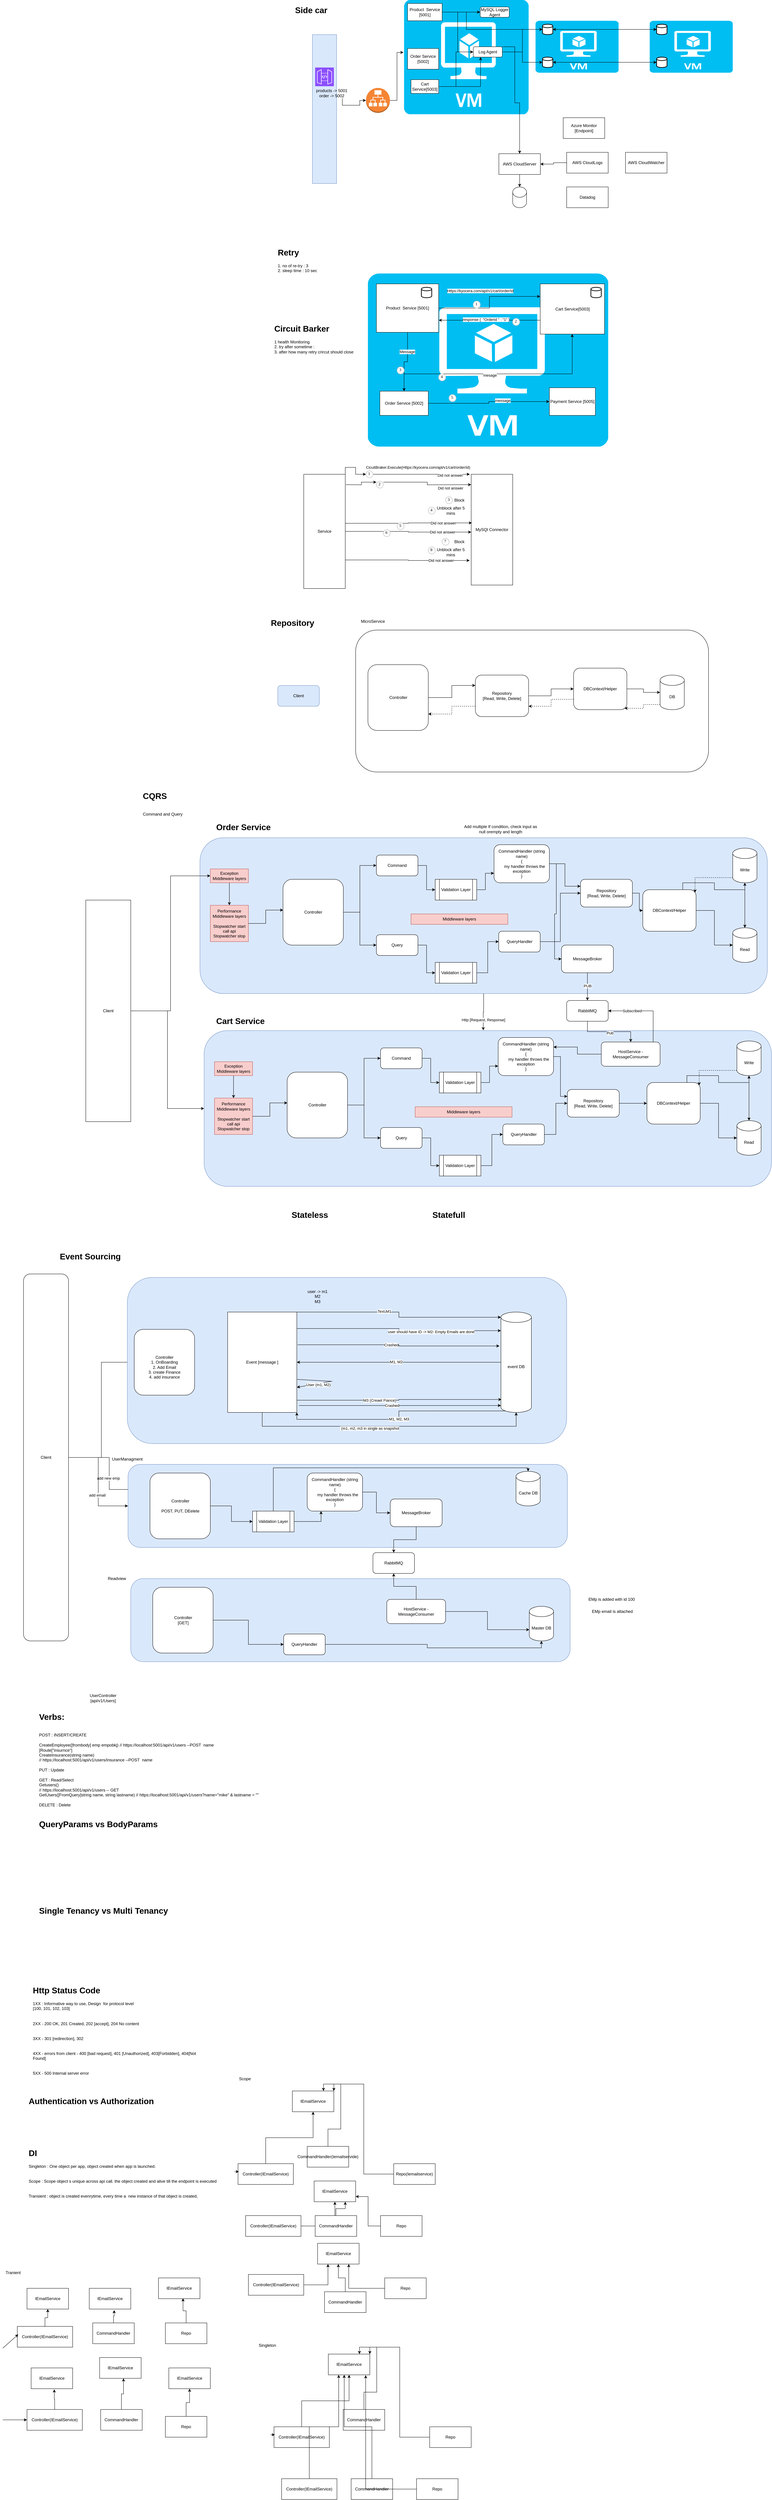 <mxfile version="22.0.0" type="github">
  <diagram name="Page-1" id="bFyohk98UVx0A0L0YPai">
    <mxGraphModel dx="2423" dy="798" grid="1" gridSize="10" guides="1" tooltips="1" connect="1" arrows="1" fold="1" page="1" pageScale="1" pageWidth="827" pageHeight="1169" math="0" shadow="0">
      <root>
        <mxCell id="0" />
        <mxCell id="1" parent="0" />
        <mxCell id="iqH3MTrl0i2l536LmZJD-31" value="" style="verticalLabelPosition=bottom;html=1;verticalAlign=top;align=center;strokeColor=none;fillColor=#00BEF2;shape=mxgraph.azure.virtual_machine;" parent="1" vertex="1">
          <mxGeometry x="420" y="80" width="360" height="330" as="geometry" />
        </mxCell>
        <mxCell id="PHRj3SiCaP4NHkSzy3cH-14" style="edgeStyle=orthogonalEdgeStyle;rounded=0;orthogonalLoop=1;jettySize=auto;html=1;entryX=0;entryY=0.5;entryDx=0;entryDy=0;" parent="1" source="iqH3MTrl0i2l536LmZJD-32" target="PHRj3SiCaP4NHkSzy3cH-11" edge="1">
          <mxGeometry relative="1" as="geometry" />
        </mxCell>
        <mxCell id="PHRj3SiCaP4NHkSzy3cH-22" style="edgeStyle=orthogonalEdgeStyle;rounded=0;orthogonalLoop=1;jettySize=auto;html=1;" parent="1" source="iqH3MTrl0i2l536LmZJD-32" target="PHRj3SiCaP4NHkSzy3cH-19" edge="1">
          <mxGeometry relative="1" as="geometry" />
        </mxCell>
        <mxCell id="iqH3MTrl0i2l536LmZJD-32" value="Product&amp;nbsp; Service [5001]" style="rounded=0;whiteSpace=wrap;html=1;" parent="1" vertex="1">
          <mxGeometry x="430" y="90" width="100" height="50" as="geometry" />
        </mxCell>
        <mxCell id="iqH3MTrl0i2l536LmZJD-33" value="" style="verticalLabelPosition=bottom;html=1;verticalAlign=top;align=center;strokeColor=none;fillColor=#00BEF2;shape=mxgraph.azure.virtual_machine;" parent="1" vertex="1">
          <mxGeometry x="800" y="140" width="240" height="150" as="geometry" />
        </mxCell>
        <mxCell id="iqH3MTrl0i2l536LmZJD-35" value="Order Service [5002]" style="rounded=0;whiteSpace=wrap;html=1;" parent="1" vertex="1">
          <mxGeometry x="430" y="220" width="90" height="60" as="geometry" />
        </mxCell>
        <mxCell id="PHRj3SiCaP4NHkSzy3cH-15" style="edgeStyle=orthogonalEdgeStyle;rounded=0;orthogonalLoop=1;jettySize=auto;html=1;entryX=0.25;entryY=1;entryDx=0;entryDy=0;" parent="1" source="iqH3MTrl0i2l536LmZJD-36" target="PHRj3SiCaP4NHkSzy3cH-11" edge="1">
          <mxGeometry relative="1" as="geometry" />
        </mxCell>
        <mxCell id="iqH3MTrl0i2l536LmZJD-36" value="Cart Service[5003]" style="rounded=0;whiteSpace=wrap;html=1;" parent="1" vertex="1">
          <mxGeometry x="440" y="310" width="80" height="40" as="geometry" />
        </mxCell>
        <mxCell id="iqH3MTrl0i2l536LmZJD-37" value="" style="rounded=0;whiteSpace=wrap;html=1;fillColor=#dae8fc;strokeColor=#6c8ebf;" parent="1" vertex="1">
          <mxGeometry x="155" y="180" width="70" height="430" as="geometry" />
        </mxCell>
        <mxCell id="iqH3MTrl0i2l536LmZJD-38" value="" style="sketch=0;points=[[0,0,0],[0.25,0,0],[0.5,0,0],[0.75,0,0],[1,0,0],[0,1,0],[0.25,1,0],[0.5,1,0],[0.75,1,0],[1,1,0],[0,0.25,0],[0,0.5,0],[0,0.75,0],[1,0.25,0],[1,0.5,0],[1,0.75,0]];outlineConnect=0;fontColor=#232F3E;fillColor=#8C4FFF;strokeColor=#ffffff;dashed=0;verticalLabelPosition=bottom;verticalAlign=top;align=center;html=1;fontSize=12;fontStyle=0;aspect=fixed;shape=mxgraph.aws4.resourceIcon;resIcon=mxgraph.aws4.api_gateway;" parent="1" vertex="1">
          <mxGeometry x="163" y="275" width="54" height="54" as="geometry" />
        </mxCell>
        <mxCell id="iqH3MTrl0i2l536LmZJD-39" value="products -&amp;gt; 5001&lt;br&gt;order -&amp;gt; 5002" style="text;html=1;strokeColor=none;fillColor=none;align=center;verticalAlign=middle;whiteSpace=wrap;rounded=0;" parent="1" vertex="1">
          <mxGeometry x="150" y="334" width="122" height="30" as="geometry" />
        </mxCell>
        <mxCell id="iqH3MTrl0i2l536LmZJD-72" value="" style="strokeWidth=2;html=1;shape=mxgraph.flowchart.database;whiteSpace=wrap;" parent="1" vertex="1">
          <mxGeometry x="820" y="245" width="30" height="30" as="geometry" />
        </mxCell>
        <mxCell id="iqH3MTrl0i2l536LmZJD-74" style="edgeStyle=orthogonalEdgeStyle;rounded=0;orthogonalLoop=1;jettySize=auto;html=1;entryX=0;entryY=0.5;entryDx=0;entryDy=0;entryPerimeter=0;" parent="1" source="PHRj3SiCaP4NHkSzy3cH-11" target="iqH3MTrl0i2l536LmZJD-72" edge="1">
          <mxGeometry relative="1" as="geometry" />
        </mxCell>
        <mxCell id="iqH3MTrl0i2l536LmZJD-75" style="edgeStyle=orthogonalEdgeStyle;rounded=0;orthogonalLoop=1;jettySize=auto;html=1;entryX=0;entryY=0.5;entryDx=0;entryDy=0;entryPerimeter=0;exitX=1;exitY=0.5;exitDx=0;exitDy=0;" parent="1" source="iqH3MTrl0i2l536LmZJD-32" target="iqH3MTrl0i2l536LmZJD-76" edge="1">
          <mxGeometry relative="1" as="geometry">
            <mxPoint x="710.0" y="165.0" as="sourcePoint" />
            <mxPoint x="697.88" y="160.41" as="targetPoint" />
            <Array as="points">
              <mxPoint x="600" y="115" />
              <mxPoint x="600" y="165" />
            </Array>
          </mxGeometry>
        </mxCell>
        <mxCell id="iqH3MTrl0i2l536LmZJD-76" value="" style="strokeWidth=2;html=1;shape=mxgraph.flowchart.database;whiteSpace=wrap;" parent="1" vertex="1">
          <mxGeometry x="820" y="150" width="30" height="30" as="geometry" />
        </mxCell>
        <mxCell id="iqH3MTrl0i2l536LmZJD-77" value="" style="verticalLabelPosition=bottom;html=1;verticalAlign=top;align=center;strokeColor=none;fillColor=#00BEF2;shape=mxgraph.azure.virtual_machine;" parent="1" vertex="1">
          <mxGeometry x="1130" y="140" width="240" height="150" as="geometry" />
        </mxCell>
        <mxCell id="iqH3MTrl0i2l536LmZJD-78" value="" style="strokeWidth=2;html=1;shape=mxgraph.flowchart.database;whiteSpace=wrap;" parent="1" vertex="1">
          <mxGeometry x="1150" y="245" width="30" height="30" as="geometry" />
        </mxCell>
        <mxCell id="iqH3MTrl0i2l536LmZJD-79" value="" style="strokeWidth=2;html=1;shape=mxgraph.flowchart.database;whiteSpace=wrap;" parent="1" vertex="1">
          <mxGeometry x="1150" y="150" width="30" height="30" as="geometry" />
        </mxCell>
        <mxCell id="iqH3MTrl0i2l536LmZJD-81" style="edgeStyle=orthogonalEdgeStyle;rounded=0;orthogonalLoop=1;jettySize=auto;html=1;startArrow=classic;startFill=1;" parent="1" source="iqH3MTrl0i2l536LmZJD-72" target="iqH3MTrl0i2l536LmZJD-78" edge="1">
          <mxGeometry relative="1" as="geometry" />
        </mxCell>
        <mxCell id="iqH3MTrl0i2l536LmZJD-80" style="edgeStyle=orthogonalEdgeStyle;rounded=0;orthogonalLoop=1;jettySize=auto;html=1;startArrow=classic;startFill=1;" parent="1" source="iqH3MTrl0i2l536LmZJD-76" target="iqH3MTrl0i2l536LmZJD-79" edge="1">
          <mxGeometry relative="1" as="geometry" />
        </mxCell>
        <mxCell id="iqH3MTrl0i2l536LmZJD-95" value="&lt;h1&gt;Side car&lt;/h1&gt;" style="text;html=1;strokeColor=none;fillColor=none;spacing=5;spacingTop=-20;whiteSpace=wrap;overflow=hidden;rounded=0;" parent="1" vertex="1">
          <mxGeometry x="100" y="90" width="180" height="50" as="geometry" />
        </mxCell>
        <mxCell id="iqH3MTrl0i2l536LmZJD-99" style="edgeStyle=orthogonalEdgeStyle;rounded=0;orthogonalLoop=1;jettySize=auto;html=1;entryX=-0.005;entryY=0.459;entryDx=0;entryDy=0;entryPerimeter=0;" parent="1" source="iqH3MTrl0i2l536LmZJD-97" target="iqH3MTrl0i2l536LmZJD-31" edge="1">
          <mxGeometry relative="1" as="geometry" />
        </mxCell>
        <mxCell id="iqH3MTrl0i2l536LmZJD-97" value="" style="outlineConnect=0;dashed=0;verticalLabelPosition=bottom;verticalAlign=top;align=center;html=1;shape=mxgraph.aws3.application_load_balancer;fillColor=#F58534;gradientColor=none;" parent="1" vertex="1">
          <mxGeometry x="310" y="334" width="69" height="72" as="geometry" />
        </mxCell>
        <mxCell id="iqH3MTrl0i2l536LmZJD-98" style="edgeStyle=orthogonalEdgeStyle;rounded=0;orthogonalLoop=1;jettySize=auto;html=1;exitX=0.75;exitY=1;exitDx=0;exitDy=0;entryX=0;entryY=0.5;entryDx=0;entryDy=0;entryPerimeter=0;" parent="1" source="iqH3MTrl0i2l536LmZJD-39" target="iqH3MTrl0i2l536LmZJD-97" edge="1">
          <mxGeometry relative="1" as="geometry" />
        </mxCell>
        <mxCell id="PHRj3SiCaP4NHkSzy3cH-1" value="Datadog" style="rounded=0;whiteSpace=wrap;html=1;" parent="1" vertex="1">
          <mxGeometry x="890" y="620" width="120" height="60" as="geometry" />
        </mxCell>
        <mxCell id="PHRj3SiCaP4NHkSzy3cH-30" style="edgeStyle=orthogonalEdgeStyle;rounded=0;orthogonalLoop=1;jettySize=auto;html=1;entryX=1;entryY=0.5;entryDx=0;entryDy=0;" parent="1" source="PHRj3SiCaP4NHkSzy3cH-2" target="PHRj3SiCaP4NHkSzy3cH-26" edge="1">
          <mxGeometry relative="1" as="geometry" />
        </mxCell>
        <mxCell id="PHRj3SiCaP4NHkSzy3cH-2" value="AWS CloudLogs" style="rounded=0;whiteSpace=wrap;html=1;" parent="1" vertex="1">
          <mxGeometry x="890" y="520" width="120" height="60" as="geometry" />
        </mxCell>
        <mxCell id="PHRj3SiCaP4NHkSzy3cH-3" value="Azure Monitor [Endpoint]" style="rounded=0;whiteSpace=wrap;html=1;" parent="1" vertex="1">
          <mxGeometry x="880" y="420" width="120" height="60" as="geometry" />
        </mxCell>
        <mxCell id="PHRj3SiCaP4NHkSzy3cH-13" style="edgeStyle=orthogonalEdgeStyle;rounded=0;orthogonalLoop=1;jettySize=auto;html=1;entryX=0;entryY=0.5;entryDx=0;entryDy=0;entryPerimeter=0;" parent="1" source="PHRj3SiCaP4NHkSzy3cH-11" target="iqH3MTrl0i2l536LmZJD-76" edge="1">
          <mxGeometry relative="1" as="geometry" />
        </mxCell>
        <mxCell id="PHRj3SiCaP4NHkSzy3cH-17" value="" style="edgeStyle=orthogonalEdgeStyle;rounded=0;orthogonalLoop=1;jettySize=auto;html=1;entryX=0;entryY=0.5;entryDx=0;entryDy=0;entryPerimeter=0;" parent="1" source="iqH3MTrl0i2l536LmZJD-32" target="PHRj3SiCaP4NHkSzy3cH-11" edge="1">
          <mxGeometry relative="1" as="geometry">
            <mxPoint x="580" y="165" as="sourcePoint" />
            <mxPoint x="820" y="165" as="targetPoint" />
          </mxGeometry>
        </mxCell>
        <mxCell id="PHRj3SiCaP4NHkSzy3cH-18" value="" style="edgeStyle=orthogonalEdgeStyle;rounded=0;orthogonalLoop=1;jettySize=auto;html=1;entryX=0;entryY=0.5;entryDx=0;entryDy=0;entryPerimeter=0;" parent="1" source="iqH3MTrl0i2l536LmZJD-36" target="PHRj3SiCaP4NHkSzy3cH-11" edge="1">
          <mxGeometry relative="1" as="geometry">
            <mxPoint x="570" y="260" as="sourcePoint" />
            <mxPoint x="820" y="260" as="targetPoint" />
          </mxGeometry>
        </mxCell>
        <mxCell id="PHRj3SiCaP4NHkSzy3cH-29" style="edgeStyle=orthogonalEdgeStyle;rounded=0;orthogonalLoop=1;jettySize=auto;html=1;entryX=0.5;entryY=0;entryDx=0;entryDy=0;" parent="1" source="PHRj3SiCaP4NHkSzy3cH-11" target="PHRj3SiCaP4NHkSzy3cH-26" edge="1">
          <mxGeometry relative="1" as="geometry">
            <Array as="points">
              <mxPoint x="740" y="215" />
              <mxPoint x="740" y="377" />
              <mxPoint x="754" y="377" />
            </Array>
          </mxGeometry>
        </mxCell>
        <mxCell id="PHRj3SiCaP4NHkSzy3cH-11" value="Log Agent" style="rounded=1;whiteSpace=wrap;html=1;" parent="1" vertex="1">
          <mxGeometry x="620" y="215" width="84" height="30" as="geometry" />
        </mxCell>
        <mxCell id="PHRj3SiCaP4NHkSzy3cH-19" value="MySQL Logger Agent" style="rounded=1;whiteSpace=wrap;html=1;" parent="1" vertex="1">
          <mxGeometry x="640" y="100" width="84" height="30" as="geometry" />
        </mxCell>
        <mxCell id="PHRj3SiCaP4NHkSzy3cH-26" value="AWS CloudServer" style="rounded=0;whiteSpace=wrap;html=1;" parent="1" vertex="1">
          <mxGeometry x="694" y="524" width="120" height="60" as="geometry" />
        </mxCell>
        <mxCell id="PHRj3SiCaP4NHkSzy3cH-27" value="" style="shape=cylinder3;whiteSpace=wrap;html=1;boundedLbl=1;backgroundOutline=1;size=15;" parent="1" vertex="1">
          <mxGeometry x="734" y="620" width="40" height="60" as="geometry" />
        </mxCell>
        <mxCell id="PHRj3SiCaP4NHkSzy3cH-28" style="edgeStyle=orthogonalEdgeStyle;rounded=0;orthogonalLoop=1;jettySize=auto;html=1;entryX=0.5;entryY=0;entryDx=0;entryDy=0;entryPerimeter=0;" parent="1" source="PHRj3SiCaP4NHkSzy3cH-26" target="PHRj3SiCaP4NHkSzy3cH-27" edge="1">
          <mxGeometry relative="1" as="geometry" />
        </mxCell>
        <mxCell id="PHRj3SiCaP4NHkSzy3cH-31" value="AWS CloudWatcher" style="rounded=0;whiteSpace=wrap;html=1;" parent="1" vertex="1">
          <mxGeometry x="1060" y="520" width="120" height="60" as="geometry" />
        </mxCell>
        <mxCell id="PHRj3SiCaP4NHkSzy3cH-32" value="&lt;h1&gt;Retry&lt;/h1&gt;&lt;div&gt;&lt;span style=&quot;background-color: initial;&quot;&gt;1. no of re-try : 3&lt;/span&gt;&lt;/div&gt;&lt;div&gt;&lt;span style=&quot;background-color: initial;&quot;&gt;2. sleep time : 10 sec&lt;/span&gt;&lt;/div&gt;" style="text;html=1;strokeColor=none;fillColor=none;spacing=5;spacingTop=-20;whiteSpace=wrap;overflow=hidden;rounded=0;" parent="1" vertex="1">
          <mxGeometry x="50" y="790" width="240" height="140" as="geometry" />
        </mxCell>
        <mxCell id="PHRj3SiCaP4NHkSzy3cH-33" value="" style="verticalLabelPosition=bottom;html=1;verticalAlign=top;align=center;strokeColor=none;fillColor=#00BEF2;shape=mxgraph.azure.virtual_machine;" parent="1" vertex="1">
          <mxGeometry x="315.5" y="870" width="694.5" height="500" as="geometry" />
        </mxCell>
        <mxCell id="PHRj3SiCaP4NHkSzy3cH-46" style="edgeStyle=orthogonalEdgeStyle;rounded=0;orthogonalLoop=1;jettySize=auto;html=1;entryX=0;entryY=0.25;entryDx=0;entryDy=0;" parent="1" source="PHRj3SiCaP4NHkSzy3cH-36" target="PHRj3SiCaP4NHkSzy3cH-39" edge="1">
          <mxGeometry relative="1" as="geometry" />
        </mxCell>
        <mxCell id="PHRj3SiCaP4NHkSzy3cH-48" value="Https://kyocera.com/apt/v1/cart/order/id" style="edgeLabel;html=1;align=center;verticalAlign=middle;resizable=0;points=[];" parent="PHRj3SiCaP4NHkSzy3cH-46" vertex="1" connectable="0">
          <mxGeometry x="-0.412" relative="1" as="geometry">
            <mxPoint x="24" y="-50" as="offset" />
          </mxGeometry>
        </mxCell>
        <mxCell id="PHRj3SiCaP4NHkSzy3cH-50" style="edgeStyle=orthogonalEdgeStyle;rounded=0;orthogonalLoop=1;jettySize=auto;html=1;entryX=0.5;entryY=0;entryDx=0;entryDy=0;" parent="1" source="PHRj3SiCaP4NHkSzy3cH-36" target="PHRj3SiCaP4NHkSzy3cH-37" edge="1">
          <mxGeometry relative="1" as="geometry" />
        </mxCell>
        <mxCell id="PHRj3SiCaP4NHkSzy3cH-55" value="Message" style="edgeLabel;html=1;align=center;verticalAlign=middle;resizable=0;points=[];" parent="PHRj3SiCaP4NHkSzy3cH-50" vertex="1" connectable="0">
          <mxGeometry x="-0.386" y="-1" relative="1" as="geometry">
            <mxPoint as="offset" />
          </mxGeometry>
        </mxCell>
        <mxCell id="PHRj3SiCaP4NHkSzy3cH-36" value="Product&amp;nbsp; Service [5001]" style="rounded=0;whiteSpace=wrap;html=1;" parent="1" vertex="1">
          <mxGeometry x="340" y="900" width="180" height="140" as="geometry" />
        </mxCell>
        <mxCell id="PHRj3SiCaP4NHkSzy3cH-56" style="edgeStyle=orthogonalEdgeStyle;rounded=0;orthogonalLoop=1;jettySize=auto;html=1;" parent="1" source="PHRj3SiCaP4NHkSzy3cH-37" target="PHRj3SiCaP4NHkSzy3cH-45" edge="1">
          <mxGeometry relative="1" as="geometry" />
        </mxCell>
        <mxCell id="PHRj3SiCaP4NHkSzy3cH-57" value="message" style="edgeLabel;html=1;align=center;verticalAlign=middle;resizable=0;points=[];" parent="PHRj3SiCaP4NHkSzy3cH-56" vertex="1" connectable="0">
          <mxGeometry x="0.238" y="3" relative="1" as="geometry">
            <mxPoint as="offset" />
          </mxGeometry>
        </mxCell>
        <mxCell id="PHRj3SiCaP4NHkSzy3cH-58" style="edgeStyle=orthogonalEdgeStyle;rounded=0;orthogonalLoop=1;jettySize=auto;html=1;" parent="1" source="PHRj3SiCaP4NHkSzy3cH-37" target="PHRj3SiCaP4NHkSzy3cH-39" edge="1">
          <mxGeometry relative="1" as="geometry">
            <Array as="points">
              <mxPoint x="420" y="1160" />
              <mxPoint x="906" y="1160" />
            </Array>
          </mxGeometry>
        </mxCell>
        <mxCell id="PHRj3SiCaP4NHkSzy3cH-59" value="mesage" style="edgeLabel;html=1;align=center;verticalAlign=middle;resizable=0;points=[];" parent="PHRj3SiCaP4NHkSzy3cH-58" vertex="1" connectable="0">
          <mxGeometry x="-0.086" y="-4" relative="1" as="geometry">
            <mxPoint as="offset" />
          </mxGeometry>
        </mxCell>
        <mxCell id="PHRj3SiCaP4NHkSzy3cH-37" value="Order Service [5002]" style="rounded=0;whiteSpace=wrap;html=1;" parent="1" vertex="1">
          <mxGeometry x="350" y="1210" width="140" height="70" as="geometry" />
        </mxCell>
        <mxCell id="PHRj3SiCaP4NHkSzy3cH-47" style="edgeStyle=orthogonalEdgeStyle;rounded=0;orthogonalLoop=1;jettySize=auto;html=1;entryX=1;entryY=0.75;entryDx=0;entryDy=0;" parent="1" source="PHRj3SiCaP4NHkSzy3cH-39" target="PHRj3SiCaP4NHkSzy3cH-36" edge="1">
          <mxGeometry relative="1" as="geometry">
            <Array as="points">
              <mxPoint x="740" y="1005" />
              <mxPoint x="740" y="1005" />
            </Array>
          </mxGeometry>
        </mxCell>
        <mxCell id="PHRj3SiCaP4NHkSzy3cH-49" value="response {&amp;nbsp; &quot;Orderid &quot; : &quot;1&quot; }" style="edgeLabel;html=1;align=center;verticalAlign=middle;resizable=0;points=[];" parent="PHRj3SiCaP4NHkSzy3cH-47" vertex="1" connectable="0">
          <mxGeometry x="0.066" y="-2" relative="1" as="geometry">
            <mxPoint as="offset" />
          </mxGeometry>
        </mxCell>
        <mxCell id="PHRj3SiCaP4NHkSzy3cH-39" value="Cart Service[5003]" style="rounded=0;whiteSpace=wrap;html=1;" parent="1" vertex="1">
          <mxGeometry x="813.5" y="900" width="186" height="145" as="geometry" />
        </mxCell>
        <mxCell id="PHRj3SiCaP4NHkSzy3cH-45" value="Payment Service [5005]" style="rounded=0;whiteSpace=wrap;html=1;" parent="1" vertex="1">
          <mxGeometry x="840" y="1200" width="133" height="80" as="geometry" />
        </mxCell>
        <mxCell id="PHRj3SiCaP4NHkSzy3cH-52" value="1" style="ellipse;whiteSpace=wrap;html=1;aspect=fixed;strokeWidth=2;fontFamily=Tahoma;spacingBottom=4;spacingRight=2;strokeColor=#d3d3d3;" parent="1" vertex="1">
          <mxGeometry x="620" y="950" width="20" height="20" as="geometry" />
        </mxCell>
        <mxCell id="PHRj3SiCaP4NHkSzy3cH-53" value="2" style="ellipse;whiteSpace=wrap;html=1;aspect=fixed;strokeWidth=2;fontFamily=Tahoma;spacingBottom=4;spacingRight=2;strokeColor=#d3d3d3;" parent="1" vertex="1">
          <mxGeometry x="734" y="1000" width="20" height="20" as="geometry" />
        </mxCell>
        <mxCell id="PHRj3SiCaP4NHkSzy3cH-54" value="3" style="ellipse;whiteSpace=wrap;html=1;aspect=fixed;strokeWidth=2;fontFamily=Tahoma;spacingBottom=4;spacingRight=2;strokeColor=#d3d3d3;" parent="1" vertex="1">
          <mxGeometry x="400" y="1140" width="20" height="20" as="geometry" />
        </mxCell>
        <mxCell id="PHRj3SiCaP4NHkSzy3cH-60" value="4" style="ellipse;whiteSpace=wrap;html=1;aspect=fixed;strokeWidth=2;fontFamily=Tahoma;spacingBottom=4;spacingRight=2;strokeColor=#d3d3d3;" parent="1" vertex="1">
          <mxGeometry x="520" y="1160" width="20" height="20" as="geometry" />
        </mxCell>
        <mxCell id="PHRj3SiCaP4NHkSzy3cH-61" value="5" style="ellipse;whiteSpace=wrap;html=1;aspect=fixed;strokeWidth=2;fontFamily=Tahoma;spacingBottom=4;spacingRight=2;strokeColor=#d3d3d3;" parent="1" vertex="1">
          <mxGeometry x="550" y="1220" width="20" height="20" as="geometry" />
        </mxCell>
        <mxCell id="PHRj3SiCaP4NHkSzy3cH-62" value="" style="strokeWidth=2;html=1;shape=mxgraph.flowchart.database;whiteSpace=wrap;" parent="1" vertex="1">
          <mxGeometry x="470" y="910" width="30" height="30" as="geometry" />
        </mxCell>
        <mxCell id="PHRj3SiCaP4NHkSzy3cH-63" value="" style="strokeWidth=2;html=1;shape=mxgraph.flowchart.database;whiteSpace=wrap;" parent="1" vertex="1">
          <mxGeometry x="960" y="910" width="30" height="30" as="geometry" />
        </mxCell>
        <mxCell id="PHRj3SiCaP4NHkSzy3cH-64" value="&lt;h1&gt;Circuit Barker&lt;/h1&gt;&lt;div&gt;&lt;span style=&quot;background-color: initial;&quot;&gt;1 health Monitoring&lt;/span&gt;&lt;/div&gt;&lt;div&gt;&lt;span style=&quot;background-color: initial;&quot;&gt;2. try after sometime :&lt;/span&gt;&lt;/div&gt;&lt;div&gt;&lt;span style=&quot;background-color: initial;&quot;&gt;3. after how many retry crircut should close&lt;/span&gt;&lt;/div&gt;" style="text;html=1;strokeColor=none;fillColor=none;spacing=5;spacingTop=-20;whiteSpace=wrap;overflow=hidden;rounded=0;" parent="1" vertex="1">
          <mxGeometry x="40" y="1010" width="260" height="140" as="geometry" />
        </mxCell>
        <mxCell id="PHRj3SiCaP4NHkSzy3cH-67" style="edgeStyle=orthogonalEdgeStyle;rounded=0;orthogonalLoop=1;jettySize=auto;html=1;exitX=1;exitY=0;exitDx=0;exitDy=0;" parent="1" source="PHRj3SiCaP4NHkSzy3cH-71" edge="1">
          <mxGeometry relative="1" as="geometry">
            <mxPoint x="610" y="1450" as="targetPoint" />
            <Array as="points">
              <mxPoint x="340" y="1450" />
              <mxPoint x="340" y="1450" />
            </Array>
          </mxGeometry>
        </mxCell>
        <mxCell id="PHRj3SiCaP4NHkSzy3cH-68" value="Did not answer" style="edgeLabel;html=1;align=center;verticalAlign=middle;resizable=0;points=[];" parent="PHRj3SiCaP4NHkSzy3cH-67" vertex="1" connectable="0">
          <mxGeometry x="0.605" y="-3" relative="1" as="geometry">
            <mxPoint as="offset" />
          </mxGeometry>
        </mxCell>
        <mxCell id="PHRj3SiCaP4NHkSzy3cH-101" value="CicuitBraker.Execute(Https://kyocera.com/apt/v1/cart/order/id)" style="edgeLabel;html=1;align=center;verticalAlign=middle;resizable=0;points=[];" parent="PHRj3SiCaP4NHkSzy3cH-67" vertex="1" connectable="0">
          <mxGeometry x="-0.56" y="-1" relative="1" as="geometry">
            <mxPoint x="76" y="-21" as="offset" />
          </mxGeometry>
        </mxCell>
        <mxCell id="PHRj3SiCaP4NHkSzy3cH-65" value="Service" style="rounded=0;whiteSpace=wrap;html=1;" parent="1" vertex="1">
          <mxGeometry x="130" y="1450" width="120" height="330" as="geometry" />
        </mxCell>
        <mxCell id="PHRj3SiCaP4NHkSzy3cH-66" value="MySQl Connector" style="rounded=0;whiteSpace=wrap;html=1;" parent="1" vertex="1">
          <mxGeometry x="614" y="1450" width="120" height="320" as="geometry" />
        </mxCell>
        <mxCell id="PHRj3SiCaP4NHkSzy3cH-69" style="edgeStyle=orthogonalEdgeStyle;rounded=0;orthogonalLoop=1;jettySize=auto;html=1;exitX=1.02;exitY=0.136;exitDx=0;exitDy=0;exitPerimeter=0;entryX=0.002;entryY=0.136;entryDx=0;entryDy=0;entryPerimeter=0;" parent="1" source="PHRj3SiCaP4NHkSzy3cH-72" edge="1">
          <mxGeometry relative="1" as="geometry">
            <mxPoint x="252" y="1480" as="sourcePoint" />
            <mxPoint x="614" y="1480" as="targetPoint" />
          </mxGeometry>
        </mxCell>
        <mxCell id="PHRj3SiCaP4NHkSzy3cH-70" value="Did not answer" style="edgeLabel;html=1;align=center;verticalAlign=middle;resizable=0;points=[];" parent="PHRj3SiCaP4NHkSzy3cH-69" vertex="1" connectable="0">
          <mxGeometry x="0.605" y="-3" relative="1" as="geometry">
            <mxPoint x="-9" y="7" as="offset" />
          </mxGeometry>
        </mxCell>
        <mxCell id="PHRj3SiCaP4NHkSzy3cH-76" value="Block" style="text;html=1;strokeColor=none;fillColor=none;align=center;verticalAlign=middle;whiteSpace=wrap;rounded=0;" parent="1" vertex="1">
          <mxGeometry x="550" y="1510" width="60" height="30" as="geometry" />
        </mxCell>
        <mxCell id="PHRj3SiCaP4NHkSzy3cH-78" value="" style="edgeStyle=orthogonalEdgeStyle;rounded=0;orthogonalLoop=1;jettySize=auto;html=1;exitX=1.02;exitY=0.136;exitDx=0;exitDy=0;exitPerimeter=0;entryX=0.002;entryY=0.136;entryDx=0;entryDy=0;entryPerimeter=0;" parent="1" target="PHRj3SiCaP4NHkSzy3cH-72" edge="1">
          <mxGeometry relative="1" as="geometry">
            <mxPoint x="252" y="1480" as="sourcePoint" />
            <mxPoint x="614" y="1480" as="targetPoint" />
          </mxGeometry>
        </mxCell>
        <mxCell id="PHRj3SiCaP4NHkSzy3cH-72" value="2" style="ellipse;whiteSpace=wrap;html=1;aspect=fixed;strokeWidth=2;fontFamily=Tahoma;spacingBottom=4;spacingRight=2;strokeColor=#d3d3d3;" parent="1" vertex="1">
          <mxGeometry x="340" y="1470" width="20" height="20" as="geometry" />
        </mxCell>
        <mxCell id="PHRj3SiCaP4NHkSzy3cH-81" value="" style="edgeStyle=orthogonalEdgeStyle;rounded=0;orthogonalLoop=1;jettySize=auto;html=1;exitX=1;exitY=0;exitDx=0;exitDy=0;" parent="1" source="PHRj3SiCaP4NHkSzy3cH-65" target="PHRj3SiCaP4NHkSzy3cH-71" edge="1">
          <mxGeometry relative="1" as="geometry">
            <mxPoint x="250" y="1450" as="sourcePoint" />
            <mxPoint x="610" y="1450" as="targetPoint" />
            <Array as="points" />
          </mxGeometry>
        </mxCell>
        <mxCell id="PHRj3SiCaP4NHkSzy3cH-71" value="1" style="ellipse;whiteSpace=wrap;html=1;aspect=fixed;strokeWidth=2;fontFamily=Tahoma;spacingBottom=4;spacingRight=2;strokeColor=#d3d3d3;" parent="1" vertex="1">
          <mxGeometry x="310" y="1440" width="20" height="20" as="geometry" />
        </mxCell>
        <mxCell id="PHRj3SiCaP4NHkSzy3cH-83" value="3" style="ellipse;whiteSpace=wrap;html=1;aspect=fixed;strokeWidth=2;fontFamily=Tahoma;spacingBottom=4;spacingRight=2;strokeColor=#d3d3d3;" parent="1" vertex="1">
          <mxGeometry x="540" y="1515" width="20" height="20" as="geometry" />
        </mxCell>
        <mxCell id="PHRj3SiCaP4NHkSzy3cH-84" value="Unblock after 5 mins" style="text;html=1;strokeColor=none;fillColor=none;align=center;verticalAlign=middle;whiteSpace=wrap;rounded=0;" parent="1" vertex="1">
          <mxGeometry x="510" y="1540" width="90" height="30" as="geometry" />
        </mxCell>
        <mxCell id="PHRj3SiCaP4NHkSzy3cH-85" value="4" style="ellipse;whiteSpace=wrap;html=1;aspect=fixed;strokeWidth=2;fontFamily=Tahoma;spacingBottom=4;spacingRight=2;strokeColor=#d3d3d3;" parent="1" vertex="1">
          <mxGeometry x="490" y="1545" width="20" height="20" as="geometry" />
        </mxCell>
        <mxCell id="PHRj3SiCaP4NHkSzy3cH-86" style="edgeStyle=orthogonalEdgeStyle;rounded=0;orthogonalLoop=1;jettySize=auto;html=1;entryX=0.018;entryY=0.439;entryDx=0;entryDy=0;entryPerimeter=0;exitX=0.996;exitY=0.429;exitDx=0;exitDy=0;exitPerimeter=0;" parent="1" source="PHRj3SiCaP4NHkSzy3cH-65" target="PHRj3SiCaP4NHkSzy3cH-66" edge="1">
          <mxGeometry relative="1" as="geometry" />
        </mxCell>
        <mxCell id="PHRj3SiCaP4NHkSzy3cH-89" value="Did not answer" style="edgeLabel;html=1;align=center;verticalAlign=middle;resizable=0;points=[];" parent="PHRj3SiCaP4NHkSzy3cH-86" vertex="1" connectable="0">
          <mxGeometry x="0.544" relative="1" as="geometry">
            <mxPoint as="offset" />
          </mxGeometry>
        </mxCell>
        <mxCell id="PHRj3SiCaP4NHkSzy3cH-88" value="5" style="ellipse;whiteSpace=wrap;html=1;aspect=fixed;strokeWidth=2;fontFamily=Tahoma;spacingBottom=4;spacingRight=2;strokeColor=#d3d3d3;" parent="1" vertex="1">
          <mxGeometry x="400" y="1590" width="20" height="20" as="geometry" />
        </mxCell>
        <mxCell id="PHRj3SiCaP4NHkSzy3cH-90" style="edgeStyle=orthogonalEdgeStyle;rounded=0;orthogonalLoop=1;jettySize=auto;html=1;entryX=0.002;entryY=0.522;entryDx=0;entryDy=0;entryPerimeter=0;exitX=1;exitY=0.5;exitDx=0;exitDy=0;" parent="1" source="PHRj3SiCaP4NHkSzy3cH-65" target="PHRj3SiCaP4NHkSzy3cH-66" edge="1">
          <mxGeometry relative="1" as="geometry">
            <mxPoint x="260" y="1602" as="sourcePoint" />
            <mxPoint x="626" y="1600" as="targetPoint" />
          </mxGeometry>
        </mxCell>
        <mxCell id="PHRj3SiCaP4NHkSzy3cH-91" value="Did not answer" style="edgeLabel;html=1;align=center;verticalAlign=middle;resizable=0;points=[];" parent="PHRj3SiCaP4NHkSzy3cH-90" vertex="1" connectable="0">
          <mxGeometry x="0.544" relative="1" as="geometry">
            <mxPoint as="offset" />
          </mxGeometry>
        </mxCell>
        <mxCell id="PHRj3SiCaP4NHkSzy3cH-92" value="6" style="ellipse;whiteSpace=wrap;html=1;aspect=fixed;strokeWidth=2;fontFamily=Tahoma;spacingBottom=4;spacingRight=2;strokeColor=#d3d3d3;" parent="1" vertex="1">
          <mxGeometry x="360" y="1610" width="20" height="20" as="geometry" />
        </mxCell>
        <mxCell id="PHRj3SiCaP4NHkSzy3cH-95" value="Block" style="text;html=1;strokeColor=none;fillColor=none;align=center;verticalAlign=middle;whiteSpace=wrap;rounded=0;" parent="1" vertex="1">
          <mxGeometry x="550" y="1630" width="60" height="30" as="geometry" />
        </mxCell>
        <mxCell id="PHRj3SiCaP4NHkSzy3cH-96" value="Unblock after 5 mins" style="text;html=1;strokeColor=none;fillColor=none;align=center;verticalAlign=middle;whiteSpace=wrap;rounded=0;" parent="1" vertex="1">
          <mxGeometry x="510" y="1660" width="90" height="30" as="geometry" />
        </mxCell>
        <mxCell id="PHRj3SiCaP4NHkSzy3cH-97" value="7" style="ellipse;whiteSpace=wrap;html=1;aspect=fixed;strokeWidth=2;fontFamily=Tahoma;spacingBottom=4;spacingRight=2;strokeColor=#d3d3d3;" parent="1" vertex="1">
          <mxGeometry x="530" y="1635" width="20" height="20" as="geometry" />
        </mxCell>
        <mxCell id="PHRj3SiCaP4NHkSzy3cH-98" value="8" style="ellipse;whiteSpace=wrap;html=1;aspect=fixed;strokeWidth=2;fontFamily=Tahoma;spacingBottom=4;spacingRight=2;strokeColor=#d3d3d3;" parent="1" vertex="1">
          <mxGeometry x="490" y="1660" width="20" height="20" as="geometry" />
        </mxCell>
        <mxCell id="PHRj3SiCaP4NHkSzy3cH-99" style="edgeStyle=orthogonalEdgeStyle;rounded=0;orthogonalLoop=1;jettySize=auto;html=1;entryX=-0.037;entryY=0.778;entryDx=0;entryDy=0;entryPerimeter=0;exitX=1;exitY=0.75;exitDx=0;exitDy=0;" parent="1" source="PHRj3SiCaP4NHkSzy3cH-65" target="PHRj3SiCaP4NHkSzy3cH-66" edge="1">
          <mxGeometry relative="1" as="geometry">
            <mxPoint x="260" y="1602" as="sourcePoint" />
            <mxPoint x="626" y="1600" as="targetPoint" />
          </mxGeometry>
        </mxCell>
        <mxCell id="PHRj3SiCaP4NHkSzy3cH-100" value="Did not answer" style="edgeLabel;html=1;align=center;verticalAlign=middle;resizable=0;points=[];" parent="PHRj3SiCaP4NHkSzy3cH-99" vertex="1" connectable="0">
          <mxGeometry x="0.544" relative="1" as="geometry">
            <mxPoint as="offset" />
          </mxGeometry>
        </mxCell>
        <mxCell id="GVWiLX8LlIhEs6g9dLYc-1" value="&lt;h1&gt;Repository&lt;/h1&gt;" style="text;html=1;strokeColor=none;fillColor=none;spacing=5;spacingTop=-20;whiteSpace=wrap;overflow=hidden;rounded=0;" parent="1" vertex="1">
          <mxGeometry x="30" y="1860" width="170" height="140" as="geometry" />
        </mxCell>
        <mxCell id="GVWiLX8LlIhEs6g9dLYc-2" value="Client" style="rounded=1;whiteSpace=wrap;html=1;fillColor=#dae8fc;strokeColor=#6c8ebf;" parent="1" vertex="1">
          <mxGeometry x="55" y="2060" width="120" height="60" as="geometry" />
        </mxCell>
        <mxCell id="GVWiLX8LlIhEs6g9dLYc-3" value="" style="rounded=1;whiteSpace=wrap;html=1;" parent="1" vertex="1">
          <mxGeometry x="280" y="1900" width="1020" height="410" as="geometry" />
        </mxCell>
        <mxCell id="GVWiLX8LlIhEs6g9dLYc-4" value="MicroService" style="text;html=1;strokeColor=none;fillColor=none;align=center;verticalAlign=middle;whiteSpace=wrap;rounded=0;" parent="1" vertex="1">
          <mxGeometry x="300" y="1860" width="60" height="30" as="geometry" />
        </mxCell>
        <mxCell id="GVWiLX8LlIhEs6g9dLYc-9" style="edgeStyle=orthogonalEdgeStyle;rounded=0;orthogonalLoop=1;jettySize=auto;html=1;entryX=0;entryY=0.25;entryDx=0;entryDy=0;" parent="1" source="GVWiLX8LlIhEs6g9dLYc-5" target="GVWiLX8LlIhEs6g9dLYc-7" edge="1">
          <mxGeometry relative="1" as="geometry" />
        </mxCell>
        <mxCell id="GVWiLX8LlIhEs6g9dLYc-5" value="Controller" style="rounded=1;whiteSpace=wrap;html=1;" parent="1" vertex="1">
          <mxGeometry x="315.5" y="2000" width="174.5" height="190" as="geometry" />
        </mxCell>
        <mxCell id="GVWiLX8LlIhEs6g9dLYc-6" value="DB" style="shape=cylinder3;whiteSpace=wrap;html=1;boundedLbl=1;backgroundOutline=1;size=15;" parent="1" vertex="1">
          <mxGeometry x="1160" y="2030" width="70" height="100" as="geometry" />
        </mxCell>
        <mxCell id="GVWiLX8LlIhEs6g9dLYc-12" style="edgeStyle=orthogonalEdgeStyle;rounded=0;orthogonalLoop=1;jettySize=auto;html=1;" parent="1" source="GVWiLX8LlIhEs6g9dLYc-7" target="GVWiLX8LlIhEs6g9dLYc-11" edge="1">
          <mxGeometry relative="1" as="geometry" />
        </mxCell>
        <mxCell id="GVWiLX8LlIhEs6g9dLYc-16" style="edgeStyle=orthogonalEdgeStyle;rounded=0;orthogonalLoop=1;jettySize=auto;html=1;entryX=1;entryY=0.75;entryDx=0;entryDy=0;dashed=1;exitX=0;exitY=0.75;exitDx=0;exitDy=0;" parent="1" source="GVWiLX8LlIhEs6g9dLYc-7" target="GVWiLX8LlIhEs6g9dLYc-5" edge="1">
          <mxGeometry relative="1" as="geometry" />
        </mxCell>
        <mxCell id="GVWiLX8LlIhEs6g9dLYc-7" value="Repository&lt;br&gt;[Read, Write, Delete]" style="rounded=1;whiteSpace=wrap;html=1;" parent="1" vertex="1">
          <mxGeometry x="626" y="2030" width="154" height="120" as="geometry" />
        </mxCell>
        <mxCell id="GVWiLX8LlIhEs6g9dLYc-8" value="&lt;h1&gt;CQRS&lt;/h1&gt;&lt;div&gt;&lt;br&gt;&lt;/div&gt;&lt;div&gt;Command and Query&lt;/div&gt;" style="text;html=1;strokeColor=none;fillColor=none;spacing=5;spacingTop=-20;whiteSpace=wrap;overflow=hidden;rounded=0;" parent="1" vertex="1">
          <mxGeometry x="-340" y="2360" width="170" height="140" as="geometry" />
        </mxCell>
        <mxCell id="GVWiLX8LlIhEs6g9dLYc-13" style="edgeStyle=orthogonalEdgeStyle;rounded=0;orthogonalLoop=1;jettySize=auto;html=1;" parent="1" source="GVWiLX8LlIhEs6g9dLYc-11" target="GVWiLX8LlIhEs6g9dLYc-6" edge="1">
          <mxGeometry relative="1" as="geometry" />
        </mxCell>
        <mxCell id="GVWiLX8LlIhEs6g9dLYc-15" style="edgeStyle=orthogonalEdgeStyle;rounded=0;orthogonalLoop=1;jettySize=auto;html=1;entryX=1;entryY=0.75;entryDx=0;entryDy=0;dashed=1;exitX=0;exitY=0.75;exitDx=0;exitDy=0;" parent="1" source="GVWiLX8LlIhEs6g9dLYc-11" target="GVWiLX8LlIhEs6g9dLYc-7" edge="1">
          <mxGeometry relative="1" as="geometry" />
        </mxCell>
        <mxCell id="GVWiLX8LlIhEs6g9dLYc-11" value="DBContext/Helper" style="rounded=1;whiteSpace=wrap;html=1;" parent="1" vertex="1">
          <mxGeometry x="910" y="2010" width="154" height="120" as="geometry" />
        </mxCell>
        <mxCell id="GVWiLX8LlIhEs6g9dLYc-14" style="edgeStyle=orthogonalEdgeStyle;rounded=0;orthogonalLoop=1;jettySize=auto;html=1;entryX=0.955;entryY=0.967;entryDx=0;entryDy=0;entryPerimeter=0;dashed=1;exitX=0;exitY=1;exitDx=0;exitDy=-15;exitPerimeter=0;" parent="1" source="GVWiLX8LlIhEs6g9dLYc-6" target="GVWiLX8LlIhEs6g9dLYc-11" edge="1">
          <mxGeometry relative="1" as="geometry" />
        </mxCell>
        <mxCell id="GVWiLX8LlIhEs6g9dLYc-17" value="" style="rounded=1;whiteSpace=wrap;html=1;fillColor=#dae8fc;strokeColor=#6c8ebf;" parent="1" vertex="1">
          <mxGeometry x="-170" y="2500" width="1640" height="450" as="geometry" />
        </mxCell>
        <mxCell id="GVWiLX8LlIhEs6g9dLYc-33" style="edgeStyle=orthogonalEdgeStyle;rounded=0;orthogonalLoop=1;jettySize=auto;html=1;entryX=0;entryY=0.5;entryDx=0;entryDy=0;" parent="1" source="GVWiLX8LlIhEs6g9dLYc-19" target="GVWiLX8LlIhEs6g9dLYc-29" edge="1">
          <mxGeometry relative="1" as="geometry" />
        </mxCell>
        <mxCell id="GVWiLX8LlIhEs6g9dLYc-41" style="edgeStyle=orthogonalEdgeStyle;rounded=0;orthogonalLoop=1;jettySize=auto;html=1;entryX=0;entryY=0.5;entryDx=0;entryDy=0;" parent="1" source="GVWiLX8LlIhEs6g9dLYc-19" target="GVWiLX8LlIhEs6g9dLYc-30" edge="1">
          <mxGeometry relative="1" as="geometry" />
        </mxCell>
        <mxCell id="GVWiLX8LlIhEs6g9dLYc-19" value="Controller" style="rounded=1;whiteSpace=wrap;html=1;" parent="1" vertex="1">
          <mxGeometry x="70" y="2620" width="174.5" height="190" as="geometry" />
        </mxCell>
        <mxCell id="GVWiLX8LlIhEs6g9dLYc-42" style="edgeStyle=orthogonalEdgeStyle;rounded=0;orthogonalLoop=1;jettySize=auto;html=1;" parent="1" source="GVWiLX8LlIhEs6g9dLYc-20" target="GVWiLX8LlIhEs6g9dLYc-28" edge="1">
          <mxGeometry relative="1" as="geometry" />
        </mxCell>
        <mxCell id="GVWiLX8LlIhEs6g9dLYc-20" value="Write" style="shape=cylinder3;whiteSpace=wrap;html=1;boundedLbl=1;backgroundOutline=1;size=15;" parent="1" vertex="1">
          <mxGeometry x="1370" y="2530" width="70" height="100" as="geometry" />
        </mxCell>
        <mxCell id="GVWiLX8LlIhEs6g9dLYc-24" style="edgeStyle=orthogonalEdgeStyle;rounded=0;orthogonalLoop=1;jettySize=auto;html=1;exitX=0.75;exitY=0;exitDx=0;exitDy=0;" parent="1" source="GVWiLX8LlIhEs6g9dLYc-26" target="GVWiLX8LlIhEs6g9dLYc-20" edge="1">
          <mxGeometry relative="1" as="geometry" />
        </mxCell>
        <mxCell id="GVWiLX8LlIhEs6g9dLYc-39" style="edgeStyle=orthogonalEdgeStyle;rounded=0;orthogonalLoop=1;jettySize=auto;html=1;" parent="1" source="GVWiLX8LlIhEs6g9dLYc-26" target="GVWiLX8LlIhEs6g9dLYc-28" edge="1">
          <mxGeometry relative="1" as="geometry" />
        </mxCell>
        <mxCell id="GVWiLX8LlIhEs6g9dLYc-26" value="DBContext/Helper" style="rounded=1;whiteSpace=wrap;html=1;" parent="1" vertex="1">
          <mxGeometry x="1110" y="2650" width="154" height="120" as="geometry" />
        </mxCell>
        <mxCell id="GVWiLX8LlIhEs6g9dLYc-27" style="edgeStyle=orthogonalEdgeStyle;rounded=0;orthogonalLoop=1;jettySize=auto;html=1;entryX=0.981;entryY=0.067;entryDx=0;entryDy=0;entryPerimeter=0;dashed=1;exitX=0;exitY=1;exitDx=0;exitDy=-15;exitPerimeter=0;" parent="1" source="GVWiLX8LlIhEs6g9dLYc-20" target="GVWiLX8LlIhEs6g9dLYc-26" edge="1">
          <mxGeometry relative="1" as="geometry" />
        </mxCell>
        <mxCell id="GVWiLX8LlIhEs6g9dLYc-28" value="Read" style="shape=cylinder3;whiteSpace=wrap;html=1;boundedLbl=1;backgroundOutline=1;size=15;" parent="1" vertex="1">
          <mxGeometry x="1370" y="2760" width="70" height="100" as="geometry" />
        </mxCell>
        <mxCell id="GVWiLX8LlIhEs6g9dLYc-45" style="edgeStyle=orthogonalEdgeStyle;rounded=0;orthogonalLoop=1;jettySize=auto;html=1;entryX=0;entryY=0.5;entryDx=0;entryDy=0;" parent="1" source="GVWiLX8LlIhEs6g9dLYc-29" target="GVWiLX8LlIhEs6g9dLYc-43" edge="1">
          <mxGeometry relative="1" as="geometry" />
        </mxCell>
        <mxCell id="GVWiLX8LlIhEs6g9dLYc-29" value="Command" style="rounded=1;whiteSpace=wrap;html=1;" parent="1" vertex="1">
          <mxGeometry x="340" y="2550" width="120" height="60" as="geometry" />
        </mxCell>
        <mxCell id="GVWiLX8LlIhEs6g9dLYc-48" style="edgeStyle=orthogonalEdgeStyle;rounded=0;orthogonalLoop=1;jettySize=auto;html=1;entryX=0;entryY=0.5;entryDx=0;entryDy=0;" parent="1" source="GVWiLX8LlIhEs6g9dLYc-30" target="GVWiLX8LlIhEs6g9dLYc-47" edge="1">
          <mxGeometry relative="1" as="geometry" />
        </mxCell>
        <mxCell id="GVWiLX8LlIhEs6g9dLYc-30" value="Query" style="rounded=1;whiteSpace=wrap;html=1;" parent="1" vertex="1">
          <mxGeometry x="340" y="2780" width="120" height="60" as="geometry" />
        </mxCell>
        <mxCell id="GVWiLX8LlIhEs6g9dLYc-36" style="edgeStyle=orthogonalEdgeStyle;rounded=0;orthogonalLoop=1;jettySize=auto;html=1;entryX=0;entryY=0.25;entryDx=0;entryDy=0;" parent="1" source="GVWiLX8LlIhEs6g9dLYc-31" target="GVWiLX8LlIhEs6g9dLYc-35" edge="1">
          <mxGeometry relative="1" as="geometry" />
        </mxCell>
        <mxCell id="GVWiLX8LlIhEs6g9dLYc-97" style="edgeStyle=orthogonalEdgeStyle;rounded=0;orthogonalLoop=1;jettySize=auto;html=1;entryX=0;entryY=0.5;entryDx=0;entryDy=0;" parent="1" source="GVWiLX8LlIhEs6g9dLYc-31" target="GVWiLX8LlIhEs6g9dLYc-96" edge="1">
          <mxGeometry relative="1" as="geometry" />
        </mxCell>
        <mxCell id="GVWiLX8LlIhEs6g9dLYc-31" value="CommandHandler (string name)&lt;br&gt;{&lt;br&gt;&amp;nbsp; &amp;nbsp; &amp;nbsp;my handler throws the exception&lt;br&gt;}" style="rounded=1;whiteSpace=wrap;html=1;" parent="1" vertex="1">
          <mxGeometry x="680" y="2520" width="160" height="110" as="geometry" />
        </mxCell>
        <mxCell id="GVWiLX8LlIhEs6g9dLYc-37" style="edgeStyle=orthogonalEdgeStyle;rounded=0;orthogonalLoop=1;jettySize=auto;html=1;entryX=0;entryY=0.5;entryDx=0;entryDy=0;" parent="1" source="GVWiLX8LlIhEs6g9dLYc-32" target="GVWiLX8LlIhEs6g9dLYc-35" edge="1">
          <mxGeometry relative="1" as="geometry" />
        </mxCell>
        <mxCell id="GVWiLX8LlIhEs6g9dLYc-32" value="QueryHandler" style="rounded=1;whiteSpace=wrap;html=1;" parent="1" vertex="1">
          <mxGeometry x="693.5" y="2770" width="120" height="60" as="geometry" />
        </mxCell>
        <mxCell id="GVWiLX8LlIhEs6g9dLYc-38" style="edgeStyle=orthogonalEdgeStyle;rounded=0;orthogonalLoop=1;jettySize=auto;html=1;entryX=0;entryY=0.5;entryDx=0;entryDy=0;" parent="1" source="GVWiLX8LlIhEs6g9dLYc-35" target="GVWiLX8LlIhEs6g9dLYc-26" edge="1">
          <mxGeometry relative="1" as="geometry" />
        </mxCell>
        <mxCell id="GVWiLX8LlIhEs6g9dLYc-35" value="Repository&lt;br&gt;[Read, Write, Delete]" style="rounded=1;whiteSpace=wrap;html=1;" parent="1" vertex="1">
          <mxGeometry x="930" y="2620" width="150" height="80" as="geometry" />
        </mxCell>
        <mxCell id="GVWiLX8LlIhEs6g9dLYc-46" style="edgeStyle=orthogonalEdgeStyle;rounded=0;orthogonalLoop=1;jettySize=auto;html=1;entryX=0;entryY=0.75;entryDx=0;entryDy=0;" parent="1" source="GVWiLX8LlIhEs6g9dLYc-43" target="GVWiLX8LlIhEs6g9dLYc-31" edge="1">
          <mxGeometry relative="1" as="geometry" />
        </mxCell>
        <mxCell id="GVWiLX8LlIhEs6g9dLYc-43" value="Validation Layer" style="shape=process;whiteSpace=wrap;html=1;backgroundOutline=1;" parent="1" vertex="1">
          <mxGeometry x="510" y="2620" width="120" height="60" as="geometry" />
        </mxCell>
        <mxCell id="GVWiLX8LlIhEs6g9dLYc-44" value="Add multiple If condition, check input as null orempty and length" style="text;html=1;strokeColor=none;fillColor=none;align=center;verticalAlign=middle;whiteSpace=wrap;rounded=0;" parent="1" vertex="1">
          <mxGeometry x="584" y="2460" width="230" height="30" as="geometry" />
        </mxCell>
        <mxCell id="GVWiLX8LlIhEs6g9dLYc-49" style="edgeStyle=orthogonalEdgeStyle;rounded=0;orthogonalLoop=1;jettySize=auto;html=1;entryX=0;entryY=0.5;entryDx=0;entryDy=0;" parent="1" source="GVWiLX8LlIhEs6g9dLYc-47" target="GVWiLX8LlIhEs6g9dLYc-32" edge="1">
          <mxGeometry relative="1" as="geometry" />
        </mxCell>
        <mxCell id="GVWiLX8LlIhEs6g9dLYc-47" value="Validation Layer" style="shape=process;whiteSpace=wrap;html=1;backgroundOutline=1;" parent="1" vertex="1">
          <mxGeometry x="510" y="2860" width="120" height="60" as="geometry" />
        </mxCell>
        <mxCell id="GVWiLX8LlIhEs6g9dLYc-50" value="Middleware layers" style="rounded=0;whiteSpace=wrap;html=1;fillColor=#f8cecc;strokeColor=#b85450;" parent="1" vertex="1">
          <mxGeometry x="440" y="2720" width="280" height="30" as="geometry" />
        </mxCell>
        <mxCell id="GVWiLX8LlIhEs6g9dLYc-54" style="edgeStyle=orthogonalEdgeStyle;rounded=0;orthogonalLoop=1;jettySize=auto;html=1;entryX=0;entryY=0.5;entryDx=0;entryDy=0;" parent="1" source="GVWiLX8LlIhEs6g9dLYc-51" target="GVWiLX8LlIhEs6g9dLYc-53" edge="1">
          <mxGeometry relative="1" as="geometry" />
        </mxCell>
        <mxCell id="GVWiLX8LlIhEs6g9dLYc-109" style="edgeStyle=orthogonalEdgeStyle;rounded=0;orthogonalLoop=1;jettySize=auto;html=1;" parent="1" source="GVWiLX8LlIhEs6g9dLYc-51" target="GVWiLX8LlIhEs6g9dLYc-59" edge="1">
          <mxGeometry relative="1" as="geometry" />
        </mxCell>
        <mxCell id="GVWiLX8LlIhEs6g9dLYc-51" value="Client" style="rounded=0;whiteSpace=wrap;html=1;" parent="1" vertex="1">
          <mxGeometry x="-500" y="2680" width="130" height="640" as="geometry" />
        </mxCell>
        <mxCell id="GVWiLX8LlIhEs6g9dLYc-57" style="edgeStyle=orthogonalEdgeStyle;rounded=0;orthogonalLoop=1;jettySize=auto;html=1;entryX=0.5;entryY=0;entryDx=0;entryDy=0;" parent="1" source="GVWiLX8LlIhEs6g9dLYc-53" target="GVWiLX8LlIhEs6g9dLYc-56" edge="1">
          <mxGeometry relative="1" as="geometry" />
        </mxCell>
        <mxCell id="GVWiLX8LlIhEs6g9dLYc-53" value="Exception Middleware layers" style="rounded=0;whiteSpace=wrap;html=1;fillColor=#f8cecc;strokeColor=#b85450;" parent="1" vertex="1">
          <mxGeometry x="-140" y="2590" width="110" height="40" as="geometry" />
        </mxCell>
        <mxCell id="GVWiLX8LlIhEs6g9dLYc-56" value="Performance Middleware layers&lt;br&gt;&lt;br&gt;Stopwatcher start&lt;br&gt;call api&lt;br&gt;Stopwatcher stop" style="rounded=0;whiteSpace=wrap;html=1;fillColor=#f8cecc;strokeColor=#b85450;" parent="1" vertex="1">
          <mxGeometry x="-140" y="2695" width="110" height="105" as="geometry" />
        </mxCell>
        <mxCell id="GVWiLX8LlIhEs6g9dLYc-58" style="edgeStyle=orthogonalEdgeStyle;rounded=0;orthogonalLoop=1;jettySize=auto;html=1;entryX=0.003;entryY=0.468;entryDx=0;entryDy=0;entryPerimeter=0;" parent="1" source="GVWiLX8LlIhEs6g9dLYc-56" target="GVWiLX8LlIhEs6g9dLYc-19" edge="1">
          <mxGeometry relative="1" as="geometry" />
        </mxCell>
        <mxCell id="GVWiLX8LlIhEs6g9dLYc-59" value="" style="rounded=1;whiteSpace=wrap;html=1;fillColor=#dae8fc;strokeColor=#6c8ebf;" parent="1" vertex="1">
          <mxGeometry x="-158" y="3057" width="1640" height="450" as="geometry" />
        </mxCell>
        <mxCell id="GVWiLX8LlIhEs6g9dLYc-60" style="edgeStyle=orthogonalEdgeStyle;rounded=0;orthogonalLoop=1;jettySize=auto;html=1;entryX=0;entryY=0.5;entryDx=0;entryDy=0;" parent="1" source="GVWiLX8LlIhEs6g9dLYc-62" target="GVWiLX8LlIhEs6g9dLYc-71" edge="1">
          <mxGeometry relative="1" as="geometry" />
        </mxCell>
        <mxCell id="GVWiLX8LlIhEs6g9dLYc-61" style="edgeStyle=orthogonalEdgeStyle;rounded=0;orthogonalLoop=1;jettySize=auto;html=1;entryX=0;entryY=0.5;entryDx=0;entryDy=0;" parent="1" source="GVWiLX8LlIhEs6g9dLYc-62" target="GVWiLX8LlIhEs6g9dLYc-73" edge="1">
          <mxGeometry relative="1" as="geometry" />
        </mxCell>
        <mxCell id="GVWiLX8LlIhEs6g9dLYc-62" value="Controller" style="rounded=1;whiteSpace=wrap;html=1;" parent="1" vertex="1">
          <mxGeometry x="82" y="3177" width="174.5" height="190" as="geometry" />
        </mxCell>
        <mxCell id="GVWiLX8LlIhEs6g9dLYc-63" style="edgeStyle=orthogonalEdgeStyle;rounded=0;orthogonalLoop=1;jettySize=auto;html=1;" parent="1" source="GVWiLX8LlIhEs6g9dLYc-64" target="GVWiLX8LlIhEs6g9dLYc-69" edge="1">
          <mxGeometry relative="1" as="geometry" />
        </mxCell>
        <mxCell id="GVWiLX8LlIhEs6g9dLYc-64" value="Write" style="shape=cylinder3;whiteSpace=wrap;html=1;boundedLbl=1;backgroundOutline=1;size=15;" parent="1" vertex="1">
          <mxGeometry x="1382" y="3087" width="70" height="100" as="geometry" />
        </mxCell>
        <mxCell id="GVWiLX8LlIhEs6g9dLYc-65" style="edgeStyle=orthogonalEdgeStyle;rounded=0;orthogonalLoop=1;jettySize=auto;html=1;exitX=0.75;exitY=0;exitDx=0;exitDy=0;" parent="1" source="GVWiLX8LlIhEs6g9dLYc-67" target="GVWiLX8LlIhEs6g9dLYc-64" edge="1">
          <mxGeometry relative="1" as="geometry" />
        </mxCell>
        <mxCell id="GVWiLX8LlIhEs6g9dLYc-66" style="edgeStyle=orthogonalEdgeStyle;rounded=0;orthogonalLoop=1;jettySize=auto;html=1;" parent="1" source="GVWiLX8LlIhEs6g9dLYc-67" target="GVWiLX8LlIhEs6g9dLYc-69" edge="1">
          <mxGeometry relative="1" as="geometry" />
        </mxCell>
        <mxCell id="GVWiLX8LlIhEs6g9dLYc-67" value="DBContext/Helper" style="rounded=1;whiteSpace=wrap;html=1;" parent="1" vertex="1">
          <mxGeometry x="1122" y="3207" width="154" height="120" as="geometry" />
        </mxCell>
        <mxCell id="GVWiLX8LlIhEs6g9dLYc-68" style="edgeStyle=orthogonalEdgeStyle;rounded=0;orthogonalLoop=1;jettySize=auto;html=1;entryX=0.981;entryY=0.067;entryDx=0;entryDy=0;entryPerimeter=0;dashed=1;exitX=0;exitY=1;exitDx=0;exitDy=-15;exitPerimeter=0;" parent="1" source="GVWiLX8LlIhEs6g9dLYc-64" target="GVWiLX8LlIhEs6g9dLYc-67" edge="1">
          <mxGeometry relative="1" as="geometry" />
        </mxCell>
        <mxCell id="GVWiLX8LlIhEs6g9dLYc-69" value="Read" style="shape=cylinder3;whiteSpace=wrap;html=1;boundedLbl=1;backgroundOutline=1;size=15;" parent="1" vertex="1">
          <mxGeometry x="1382" y="3317" width="70" height="100" as="geometry" />
        </mxCell>
        <mxCell id="GVWiLX8LlIhEs6g9dLYc-70" style="edgeStyle=orthogonalEdgeStyle;rounded=0;orthogonalLoop=1;jettySize=auto;html=1;entryX=0;entryY=0.5;entryDx=0;entryDy=0;" parent="1" source="GVWiLX8LlIhEs6g9dLYc-71" target="GVWiLX8LlIhEs6g9dLYc-81" edge="1">
          <mxGeometry relative="1" as="geometry" />
        </mxCell>
        <mxCell id="GVWiLX8LlIhEs6g9dLYc-71" value="Command" style="rounded=1;whiteSpace=wrap;html=1;" parent="1" vertex="1">
          <mxGeometry x="352" y="3107" width="120" height="60" as="geometry" />
        </mxCell>
        <mxCell id="GVWiLX8LlIhEs6g9dLYc-72" style="edgeStyle=orthogonalEdgeStyle;rounded=0;orthogonalLoop=1;jettySize=auto;html=1;entryX=0;entryY=0.5;entryDx=0;entryDy=0;" parent="1" source="GVWiLX8LlIhEs6g9dLYc-73" target="GVWiLX8LlIhEs6g9dLYc-84" edge="1">
          <mxGeometry relative="1" as="geometry" />
        </mxCell>
        <mxCell id="GVWiLX8LlIhEs6g9dLYc-73" value="Query" style="rounded=1;whiteSpace=wrap;html=1;" parent="1" vertex="1">
          <mxGeometry x="352" y="3337" width="120" height="60" as="geometry" />
        </mxCell>
        <mxCell id="GVWiLX8LlIhEs6g9dLYc-74" style="edgeStyle=orthogonalEdgeStyle;rounded=0;orthogonalLoop=1;jettySize=auto;html=1;entryX=0;entryY=0.25;entryDx=0;entryDy=0;" parent="1" source="GVWiLX8LlIhEs6g9dLYc-75" target="GVWiLX8LlIhEs6g9dLYc-79" edge="1">
          <mxGeometry relative="1" as="geometry" />
        </mxCell>
        <mxCell id="GVWiLX8LlIhEs6g9dLYc-75" value="CommandHandler (string name)&lt;br&gt;{&lt;br&gt;&amp;nbsp; &amp;nbsp; &amp;nbsp;my handler throws the exception&lt;br&gt;}" style="rounded=1;whiteSpace=wrap;html=1;" parent="1" vertex="1">
          <mxGeometry x="692" y="3077" width="160" height="110" as="geometry" />
        </mxCell>
        <mxCell id="GVWiLX8LlIhEs6g9dLYc-76" style="edgeStyle=orthogonalEdgeStyle;rounded=0;orthogonalLoop=1;jettySize=auto;html=1;entryX=0;entryY=0.5;entryDx=0;entryDy=0;" parent="1" source="GVWiLX8LlIhEs6g9dLYc-77" target="GVWiLX8LlIhEs6g9dLYc-79" edge="1">
          <mxGeometry relative="1" as="geometry" />
        </mxCell>
        <mxCell id="GVWiLX8LlIhEs6g9dLYc-77" value="QueryHandler" style="rounded=1;whiteSpace=wrap;html=1;" parent="1" vertex="1">
          <mxGeometry x="705.5" y="3327" width="120" height="60" as="geometry" />
        </mxCell>
        <mxCell id="GVWiLX8LlIhEs6g9dLYc-78" style="edgeStyle=orthogonalEdgeStyle;rounded=0;orthogonalLoop=1;jettySize=auto;html=1;entryX=0;entryY=0.5;entryDx=0;entryDy=0;" parent="1" source="GVWiLX8LlIhEs6g9dLYc-79" target="GVWiLX8LlIhEs6g9dLYc-67" edge="1">
          <mxGeometry relative="1" as="geometry" />
        </mxCell>
        <mxCell id="GVWiLX8LlIhEs6g9dLYc-79" value="Repository&lt;br&gt;[Read, Write, Delete]" style="rounded=1;whiteSpace=wrap;html=1;" parent="1" vertex="1">
          <mxGeometry x="892" y="3227" width="150" height="80" as="geometry" />
        </mxCell>
        <mxCell id="GVWiLX8LlIhEs6g9dLYc-80" style="edgeStyle=orthogonalEdgeStyle;rounded=0;orthogonalLoop=1;jettySize=auto;html=1;entryX=0;entryY=0.75;entryDx=0;entryDy=0;" parent="1" source="GVWiLX8LlIhEs6g9dLYc-81" target="GVWiLX8LlIhEs6g9dLYc-75" edge="1">
          <mxGeometry relative="1" as="geometry" />
        </mxCell>
        <mxCell id="GVWiLX8LlIhEs6g9dLYc-81" value="Validation Layer" style="shape=process;whiteSpace=wrap;html=1;backgroundOutline=1;" parent="1" vertex="1">
          <mxGeometry x="522" y="3177" width="120" height="60" as="geometry" />
        </mxCell>
        <mxCell id="GVWiLX8LlIhEs6g9dLYc-83" style="edgeStyle=orthogonalEdgeStyle;rounded=0;orthogonalLoop=1;jettySize=auto;html=1;entryX=0;entryY=0.5;entryDx=0;entryDy=0;" parent="1" source="GVWiLX8LlIhEs6g9dLYc-84" target="GVWiLX8LlIhEs6g9dLYc-77" edge="1">
          <mxGeometry relative="1" as="geometry" />
        </mxCell>
        <mxCell id="GVWiLX8LlIhEs6g9dLYc-84" value="Validation Layer" style="shape=process;whiteSpace=wrap;html=1;backgroundOutline=1;" parent="1" vertex="1">
          <mxGeometry x="522" y="3417" width="120" height="60" as="geometry" />
        </mxCell>
        <mxCell id="GVWiLX8LlIhEs6g9dLYc-85" value="Middleware layers" style="rounded=0;whiteSpace=wrap;html=1;fillColor=#f8cecc;strokeColor=#b85450;" parent="1" vertex="1">
          <mxGeometry x="452" y="3277" width="280" height="30" as="geometry" />
        </mxCell>
        <mxCell id="GVWiLX8LlIhEs6g9dLYc-86" style="edgeStyle=orthogonalEdgeStyle;rounded=0;orthogonalLoop=1;jettySize=auto;html=1;entryX=0.5;entryY=0;entryDx=0;entryDy=0;" parent="1" source="GVWiLX8LlIhEs6g9dLYc-87" target="GVWiLX8LlIhEs6g9dLYc-88" edge="1">
          <mxGeometry relative="1" as="geometry" />
        </mxCell>
        <mxCell id="GVWiLX8LlIhEs6g9dLYc-87" value="Exception Middleware layers" style="rounded=0;whiteSpace=wrap;html=1;fillColor=#f8cecc;strokeColor=#b85450;" parent="1" vertex="1">
          <mxGeometry x="-128" y="3147" width="110" height="40" as="geometry" />
        </mxCell>
        <mxCell id="GVWiLX8LlIhEs6g9dLYc-88" value="Performance Middleware layers&lt;br&gt;&lt;br&gt;Stopwatcher start&lt;br&gt;call api&lt;br&gt;Stopwatcher stop" style="rounded=0;whiteSpace=wrap;html=1;fillColor=#f8cecc;strokeColor=#b85450;" parent="1" vertex="1">
          <mxGeometry x="-128" y="3252" width="110" height="105" as="geometry" />
        </mxCell>
        <mxCell id="GVWiLX8LlIhEs6g9dLYc-89" style="edgeStyle=orthogonalEdgeStyle;rounded=0;orthogonalLoop=1;jettySize=auto;html=1;entryX=0.003;entryY=0.468;entryDx=0;entryDy=0;entryPerimeter=0;" parent="1" source="GVWiLX8LlIhEs6g9dLYc-88" target="GVWiLX8LlIhEs6g9dLYc-62" edge="1">
          <mxGeometry relative="1" as="geometry" />
        </mxCell>
        <mxCell id="GVWiLX8LlIhEs6g9dLYc-90" value="&lt;h1&gt;Order Service&lt;/h1&gt;" style="text;html=1;strokeColor=none;fillColor=none;spacing=5;spacingTop=-20;whiteSpace=wrap;overflow=hidden;rounded=0;" parent="1" vertex="1">
          <mxGeometry x="-128" y="2450" width="320" height="30" as="geometry" />
        </mxCell>
        <mxCell id="GVWiLX8LlIhEs6g9dLYc-91" value="&lt;h1&gt;Cart Service&lt;/h1&gt;" style="text;html=1;strokeColor=none;fillColor=none;spacing=5;spacingTop=-20;whiteSpace=wrap;overflow=hidden;rounded=0;" parent="1" vertex="1">
          <mxGeometry x="-128" y="3010" width="320" height="30" as="geometry" />
        </mxCell>
        <mxCell id="GVWiLX8LlIhEs6g9dLYc-92" style="edgeStyle=orthogonalEdgeStyle;rounded=0;orthogonalLoop=1;jettySize=auto;html=1;entryX=0.492;entryY=-0.002;entryDx=0;entryDy=0;entryPerimeter=0;" parent="1" source="GVWiLX8LlIhEs6g9dLYc-17" target="GVWiLX8LlIhEs6g9dLYc-59" edge="1">
          <mxGeometry relative="1" as="geometry" />
        </mxCell>
        <mxCell id="GVWiLX8LlIhEs6g9dLYc-94" value="Http [Request, Response]" style="edgeLabel;html=1;align=center;verticalAlign=middle;resizable=0;points=[];" parent="GVWiLX8LlIhEs6g9dLYc-92" vertex="1" connectable="0">
          <mxGeometry x="0.438" relative="1" as="geometry">
            <mxPoint as="offset" />
          </mxGeometry>
        </mxCell>
        <mxCell id="GVWiLX8LlIhEs6g9dLYc-99" style="edgeStyle=orthogonalEdgeStyle;rounded=0;orthogonalLoop=1;jettySize=auto;html=1;" parent="1" source="GVWiLX8LlIhEs6g9dLYc-96" target="GVWiLX8LlIhEs6g9dLYc-98" edge="1">
          <mxGeometry relative="1" as="geometry" />
        </mxCell>
        <mxCell id="GVWiLX8LlIhEs6g9dLYc-104" value="PUB" style="edgeLabel;html=1;align=center;verticalAlign=middle;resizable=0;points=[];" parent="GVWiLX8LlIhEs6g9dLYc-99" vertex="1" connectable="0">
          <mxGeometry x="-0.05" relative="1" as="geometry">
            <mxPoint as="offset" />
          </mxGeometry>
        </mxCell>
        <mxCell id="GVWiLX8LlIhEs6g9dLYc-96" value="MessageBroker" style="rounded=1;whiteSpace=wrap;html=1;" parent="1" vertex="1">
          <mxGeometry x="875" y="2810" width="150" height="80" as="geometry" />
        </mxCell>
        <mxCell id="GVWiLX8LlIhEs6g9dLYc-103" style="edgeStyle=orthogonalEdgeStyle;rounded=0;orthogonalLoop=1;jettySize=auto;html=1;" parent="1" source="GVWiLX8LlIhEs6g9dLYc-98" target="GVWiLX8LlIhEs6g9dLYc-101" edge="1">
          <mxGeometry relative="1" as="geometry" />
        </mxCell>
        <mxCell id="GVWiLX8LlIhEs6g9dLYc-107" value="Pub" style="edgeLabel;html=1;align=center;verticalAlign=middle;resizable=0;points=[];" parent="GVWiLX8LlIhEs6g9dLYc-103" vertex="1" connectable="0">
          <mxGeometry x="0.02" y="-4" relative="1" as="geometry">
            <mxPoint as="offset" />
          </mxGeometry>
        </mxCell>
        <mxCell id="GVWiLX8LlIhEs6g9dLYc-98" value="RabbitMQ" style="rounded=1;whiteSpace=wrap;html=1;" parent="1" vertex="1">
          <mxGeometry x="890" y="2970" width="120" height="60" as="geometry" />
        </mxCell>
        <mxCell id="GVWiLX8LlIhEs6g9dLYc-105" style="edgeStyle=orthogonalEdgeStyle;rounded=0;orthogonalLoop=1;jettySize=auto;html=1;entryX=1;entryY=0.5;entryDx=0;entryDy=0;" parent="1" source="GVWiLX8LlIhEs6g9dLYc-101" target="GVWiLX8LlIhEs6g9dLYc-98" edge="1">
          <mxGeometry relative="1" as="geometry">
            <Array as="points">
              <mxPoint x="1140" y="3132" />
              <mxPoint x="1140" y="3000" />
            </Array>
          </mxGeometry>
        </mxCell>
        <mxCell id="GVWiLX8LlIhEs6g9dLYc-106" value="Subscribed" style="edgeLabel;html=1;align=center;verticalAlign=middle;resizable=0;points=[];" parent="GVWiLX8LlIhEs6g9dLYc-105" vertex="1" connectable="0">
          <mxGeometry x="0.371" relative="1" as="geometry">
            <mxPoint as="offset" />
          </mxGeometry>
        </mxCell>
        <mxCell id="GVWiLX8LlIhEs6g9dLYc-108" style="edgeStyle=orthogonalEdgeStyle;rounded=0;orthogonalLoop=1;jettySize=auto;html=1;entryX=1;entryY=0.25;entryDx=0;entryDy=0;" parent="1" source="GVWiLX8LlIhEs6g9dLYc-101" target="GVWiLX8LlIhEs6g9dLYc-75" edge="1">
          <mxGeometry relative="1" as="geometry" />
        </mxCell>
        <mxCell id="GVWiLX8LlIhEs6g9dLYc-101" value="HostService -MessageConsumer" style="rounded=1;whiteSpace=wrap;html=1;" parent="1" vertex="1">
          <mxGeometry x="990" y="3090" width="170" height="70" as="geometry" />
        </mxCell>
        <mxCell id="GVWiLX8LlIhEs6g9dLYc-111" value="&lt;h1&gt;Event Sourcing&lt;br&gt;&lt;/h1&gt;" style="text;html=1;strokeColor=none;fillColor=none;spacing=5;spacingTop=-20;whiteSpace=wrap;overflow=hidden;rounded=0;" parent="1" vertex="1">
          <mxGeometry x="-580" y="3690" width="190" height="50" as="geometry" />
        </mxCell>
        <mxCell id="GVWiLX8LlIhEs6g9dLYc-128" style="edgeStyle=orthogonalEdgeStyle;rounded=0;orthogonalLoop=1;jettySize=auto;html=1;entryX=0;entryY=0.5;entryDx=0;entryDy=0;" parent="1" source="GVWiLX8LlIhEs6g9dLYc-112" target="GVWiLX8LlIhEs6g9dLYc-127" edge="1">
          <mxGeometry relative="1" as="geometry" />
        </mxCell>
        <mxCell id="GVWiLX8LlIhEs6g9dLYc-166" style="edgeStyle=orthogonalEdgeStyle;rounded=0;orthogonalLoop=1;jettySize=auto;html=1;entryX=0;entryY=0.25;entryDx=0;entryDy=0;" parent="1" source="GVWiLX8LlIhEs6g9dLYc-112" target="GVWiLX8LlIhEs6g9dLYc-146" edge="1">
          <mxGeometry relative="1" as="geometry" />
        </mxCell>
        <mxCell id="GVWiLX8LlIhEs6g9dLYc-167" value="add new emp" style="edgeLabel;html=1;align=center;verticalAlign=middle;resizable=0;points=[];" parent="GVWiLX8LlIhEs6g9dLYc-166" vertex="1" connectable="0">
          <mxGeometry x="0.075" y="-3" relative="1" as="geometry">
            <mxPoint y="1" as="offset" />
          </mxGeometry>
        </mxCell>
        <mxCell id="GVWiLX8LlIhEs6g9dLYc-169" style="edgeStyle=orthogonalEdgeStyle;rounded=0;orthogonalLoop=1;jettySize=auto;html=1;entryX=0;entryY=0.5;entryDx=0;entryDy=0;" parent="1" source="GVWiLX8LlIhEs6g9dLYc-112" target="GVWiLX8LlIhEs6g9dLYc-145" edge="1">
          <mxGeometry relative="1" as="geometry" />
        </mxCell>
        <mxCell id="GVWiLX8LlIhEs6g9dLYc-170" value="add email" style="edgeLabel;html=1;align=center;verticalAlign=middle;resizable=0;points=[];" parent="GVWiLX8LlIhEs6g9dLYc-169" vertex="1" connectable="0">
          <mxGeometry x="0.247" y="-3" relative="1" as="geometry">
            <mxPoint as="offset" />
          </mxGeometry>
        </mxCell>
        <mxCell id="GVWiLX8LlIhEs6g9dLYc-112" value="Client" style="rounded=1;whiteSpace=wrap;html=1;" parent="1" vertex="1">
          <mxGeometry x="-680" y="3760" width="130" height="1060" as="geometry" />
        </mxCell>
        <mxCell id="GVWiLX8LlIhEs6g9dLYc-117" value="&lt;h1&gt;Stateless&lt;/h1&gt;" style="text;html=1;strokeColor=none;fillColor=none;spacing=5;spacingTop=-20;whiteSpace=wrap;overflow=hidden;rounded=0;" parent="1" vertex="1">
          <mxGeometry x="90" y="3570" width="210" height="210" as="geometry" />
        </mxCell>
        <mxCell id="GVWiLX8LlIhEs6g9dLYc-118" value="&lt;h1&gt;Statefull&lt;/h1&gt;" style="text;html=1;strokeColor=none;fillColor=none;spacing=5;spacingTop=-20;whiteSpace=wrap;overflow=hidden;rounded=0;" parent="1" vertex="1">
          <mxGeometry x="497" y="3570" width="190" height="120" as="geometry" />
        </mxCell>
        <mxCell id="GVWiLX8LlIhEs6g9dLYc-119" value="" style="rounded=1;whiteSpace=wrap;html=1;fillColor=#dae8fc;strokeColor=#6c8ebf;" parent="1" vertex="1">
          <mxGeometry x="-380" y="3770" width="1270" height="480" as="geometry" />
        </mxCell>
        <mxCell id="GVWiLX8LlIhEs6g9dLYc-122" style="edgeStyle=orthogonalEdgeStyle;rounded=0;orthogonalLoop=1;jettySize=auto;html=1;exitX=1;exitY=0;exitDx=0;exitDy=0;entryX=0;entryY=0;entryDx=0;entryDy=15;entryPerimeter=0;" parent="1" source="GVWiLX8LlIhEs6g9dLYc-120" target="GVWiLX8LlIhEs6g9dLYc-121" edge="1">
          <mxGeometry relative="1" as="geometry">
            <Array as="points">
              <mxPoint x="405" y="3870" />
              <mxPoint x="405" y="3885" />
            </Array>
          </mxGeometry>
        </mxCell>
        <mxCell id="GVWiLX8LlIhEs6g9dLYc-123" value="M1" style="edgeLabel;html=1;align=center;verticalAlign=middle;resizable=0;points=[];" parent="GVWiLX8LlIhEs6g9dLYc-122" vertex="1" connectable="0">
          <mxGeometry x="-0.126" y="2" relative="1" as="geometry">
            <mxPoint as="offset" />
          </mxGeometry>
        </mxCell>
        <mxCell id="GVWiLX8LlIhEs6g9dLYc-130" value="Text" style="edgeLabel;html=1;align=center;verticalAlign=middle;resizable=0;points=[];" parent="GVWiLX8LlIhEs6g9dLYc-122" vertex="1" connectable="0">
          <mxGeometry x="-0.196" y="2" relative="1" as="geometry">
            <mxPoint as="offset" />
          </mxGeometry>
        </mxCell>
        <mxCell id="GVWiLX8LlIhEs6g9dLYc-132" style="edgeStyle=orthogonalEdgeStyle;rounded=0;orthogonalLoop=1;jettySize=auto;html=1;exitX=1.011;exitY=0.326;exitDx=0;exitDy=0;exitPerimeter=0;entryX=-0.049;entryY=0.338;entryDx=0;entryDy=0;entryPerimeter=0;" parent="1" source="GVWiLX8LlIhEs6g9dLYc-120" target="GVWiLX8LlIhEs6g9dLYc-121" edge="1">
          <mxGeometry relative="1" as="geometry" />
        </mxCell>
        <mxCell id="GVWiLX8LlIhEs6g9dLYc-133" value="Crashed" style="edgeLabel;html=1;align=center;verticalAlign=middle;resizable=0;points=[];" parent="GVWiLX8LlIhEs6g9dLYc-132" vertex="1" connectable="0">
          <mxGeometry x="-0.079" relative="1" as="geometry">
            <mxPoint as="offset" />
          </mxGeometry>
        </mxCell>
        <mxCell id="GVWiLX8LlIhEs6g9dLYc-120" value="Event [message ]" style="rounded=0;whiteSpace=wrap;html=1;" parent="1" vertex="1">
          <mxGeometry x="-90" y="3870" width="200" height="290" as="geometry" />
        </mxCell>
        <mxCell id="GVWiLX8LlIhEs6g9dLYc-134" style="edgeStyle=orthogonalEdgeStyle;rounded=0;orthogonalLoop=1;jettySize=auto;html=1;entryX=1;entryY=0.5;entryDx=0;entryDy=0;exitX=0;exitY=0.5;exitDx=0;exitDy=0;exitPerimeter=0;" parent="1" source="GVWiLX8LlIhEs6g9dLYc-121" target="GVWiLX8LlIhEs6g9dLYc-120" edge="1">
          <mxGeometry relative="1" as="geometry" />
        </mxCell>
        <mxCell id="GVWiLX8LlIhEs6g9dLYc-135" value="M1, M2" style="edgeLabel;html=1;align=center;verticalAlign=middle;resizable=0;points=[];" parent="GVWiLX8LlIhEs6g9dLYc-134" vertex="1" connectable="0">
          <mxGeometry x="0.028" y="-1" relative="1" as="geometry">
            <mxPoint as="offset" />
          </mxGeometry>
        </mxCell>
        <mxCell id="GVWiLX8LlIhEs6g9dLYc-121" value="event DB" style="shape=cylinder3;whiteSpace=wrap;html=1;boundedLbl=1;backgroundOutline=1;size=15;" parent="1" vertex="1">
          <mxGeometry x="700" y="3870" width="88" height="290" as="geometry" />
        </mxCell>
        <mxCell id="GVWiLX8LlIhEs6g9dLYc-124" style="edgeStyle=orthogonalEdgeStyle;rounded=0;orthogonalLoop=1;jettySize=auto;html=1;entryX=0;entryY=0;entryDx=0;entryDy=53.75;entryPerimeter=0;exitX=0.999;exitY=0.164;exitDx=0;exitDy=0;exitPerimeter=0;" parent="1" source="GVWiLX8LlIhEs6g9dLYc-120" target="GVWiLX8LlIhEs6g9dLYc-121" edge="1">
          <mxGeometry relative="1" as="geometry" />
        </mxCell>
        <mxCell id="GVWiLX8LlIhEs6g9dLYc-125" value="user should have ID -&amp;gt; M2- Empty Emails are done" style="edgeLabel;html=1;align=center;verticalAlign=middle;resizable=0;points=[];" parent="GVWiLX8LlIhEs6g9dLYc-124" vertex="1" connectable="0">
          <mxGeometry x="0.321" y="-3" relative="1" as="geometry">
            <mxPoint as="offset" />
          </mxGeometry>
        </mxCell>
        <mxCell id="GVWiLX8LlIhEs6g9dLYc-127" value="&lt;br&gt;&lt;br&gt;Controller&lt;br&gt;1. OnBoarding&lt;br&gt;2. Add Email&lt;br&gt;3. create Finance&lt;br&gt;4. add insurance" style="rounded=1;whiteSpace=wrap;html=1;" parent="1" vertex="1">
          <mxGeometry x="-360" y="3920" width="174.5" height="190" as="geometry" />
        </mxCell>
        <mxCell id="GVWiLX8LlIhEs6g9dLYc-131" value="user -&amp;gt; m1&lt;br&gt;M2&lt;br&gt;M3" style="text;html=1;strokeColor=none;fillColor=none;align=center;verticalAlign=middle;whiteSpace=wrap;rounded=0;" parent="1" vertex="1">
          <mxGeometry x="140" y="3810" width="60" height="30" as="geometry" />
        </mxCell>
        <mxCell id="GVWiLX8LlIhEs6g9dLYc-136" value="" style="endArrow=classic;html=1;rounded=0;exitX=1.005;exitY=0.671;exitDx=0;exitDy=0;exitPerimeter=0;entryX=1;entryY=0.75;entryDx=0;entryDy=0;" parent="1" source="GVWiLX8LlIhEs6g9dLYc-120" target="GVWiLX8LlIhEs6g9dLYc-120" edge="1">
          <mxGeometry width="50" height="50" relative="1" as="geometry">
            <mxPoint x="310" y="4050" as="sourcePoint" />
            <mxPoint x="360" y="4000" as="targetPoint" />
            <Array as="points">
              <mxPoint x="210" y="4070" />
            </Array>
          </mxGeometry>
        </mxCell>
        <mxCell id="GVWiLX8LlIhEs6g9dLYc-137" value="User (m1, M2)" style="edgeLabel;html=1;align=center;verticalAlign=middle;resizable=0;points=[];" parent="GVWiLX8LlIhEs6g9dLYc-136" vertex="1" connectable="0">
          <mxGeometry x="0.377" y="3" relative="1" as="geometry">
            <mxPoint as="offset" />
          </mxGeometry>
        </mxCell>
        <mxCell id="GVWiLX8LlIhEs6g9dLYc-138" style="edgeStyle=orthogonalEdgeStyle;rounded=0;orthogonalLoop=1;jettySize=auto;html=1;entryX=0.017;entryY=0.871;entryDx=0;entryDy=0;entryPerimeter=0;exitX=0.999;exitY=0.878;exitDx=0;exitDy=0;exitPerimeter=0;" parent="1" source="GVWiLX8LlIhEs6g9dLYc-120" target="GVWiLX8LlIhEs6g9dLYc-121" edge="1">
          <mxGeometry relative="1" as="geometry" />
        </mxCell>
        <mxCell id="GVWiLX8LlIhEs6g9dLYc-139" value="M3 (Creaet Fiance)" style="edgeLabel;html=1;align=center;verticalAlign=middle;resizable=0;points=[];" parent="GVWiLX8LlIhEs6g9dLYc-138" vertex="1" connectable="0">
          <mxGeometry x="-0.196" relative="1" as="geometry">
            <mxPoint as="offset" />
          </mxGeometry>
        </mxCell>
        <mxCell id="GVWiLX8LlIhEs6g9dLYc-141" style="edgeStyle=orthogonalEdgeStyle;rounded=0;orthogonalLoop=1;jettySize=auto;html=1;exitX=1.011;exitY=0.326;exitDx=0;exitDy=0;exitPerimeter=0;entryX=-0.049;entryY=0.338;entryDx=0;entryDy=0;entryPerimeter=0;" parent="1" edge="1">
          <mxGeometry relative="1" as="geometry">
            <mxPoint x="116" y="4140" as="sourcePoint" />
            <mxPoint x="700" y="4140" as="targetPoint" />
          </mxGeometry>
        </mxCell>
        <mxCell id="GVWiLX8LlIhEs6g9dLYc-142" value="Crashed" style="edgeLabel;html=1;align=center;verticalAlign=middle;resizable=0;points=[];" parent="GVWiLX8LlIhEs6g9dLYc-141" vertex="1" connectable="0">
          <mxGeometry x="-0.079" relative="1" as="geometry">
            <mxPoint as="offset" />
          </mxGeometry>
        </mxCell>
        <mxCell id="GVWiLX8LlIhEs6g9dLYc-143" style="edgeStyle=orthogonalEdgeStyle;rounded=0;orthogonalLoop=1;jettySize=auto;html=1;entryX=1;entryY=1;entryDx=0;entryDy=0;exitX=0.145;exitY=1;exitDx=0;exitDy=-4.35;exitPerimeter=0;" parent="1" source="GVWiLX8LlIhEs6g9dLYc-121" target="GVWiLX8LlIhEs6g9dLYc-120" edge="1">
          <mxGeometry relative="1" as="geometry">
            <mxPoint x="704" y="4185" as="sourcePoint" />
            <mxPoint x="114" y="4190" as="targetPoint" />
          </mxGeometry>
        </mxCell>
        <mxCell id="GVWiLX8LlIhEs6g9dLYc-144" value="M1, M2, M3" style="edgeLabel;html=1;align=center;verticalAlign=middle;resizable=0;points=[];" parent="GVWiLX8LlIhEs6g9dLYc-143" vertex="1" connectable="0">
          <mxGeometry x="0.028" y="-1" relative="1" as="geometry">
            <mxPoint as="offset" />
          </mxGeometry>
        </mxCell>
        <mxCell id="GVWiLX8LlIhEs6g9dLYc-145" value="" style="rounded=1;whiteSpace=wrap;html=1;fillColor=#dae8fc;strokeColor=#6c8ebf;" parent="1" vertex="1">
          <mxGeometry x="-378" y="4310" width="1270" height="240" as="geometry" />
        </mxCell>
        <mxCell id="GVWiLX8LlIhEs6g9dLYc-155" style="edgeStyle=orthogonalEdgeStyle;rounded=0;orthogonalLoop=1;jettySize=auto;html=1;entryX=0;entryY=0.5;entryDx=0;entryDy=0;" parent="1" source="GVWiLX8LlIhEs6g9dLYc-146" target="GVWiLX8LlIhEs6g9dLYc-172" edge="1">
          <mxGeometry relative="1" as="geometry" />
        </mxCell>
        <mxCell id="GVWiLX8LlIhEs6g9dLYc-146" value="Controller&lt;br&gt;&lt;br&gt;POST, PUT, DEelete" style="rounded=1;whiteSpace=wrap;html=1;" parent="1" vertex="1">
          <mxGeometry x="-314.5" y="4335" width="174.5" height="190" as="geometry" />
        </mxCell>
        <mxCell id="GVWiLX8LlIhEs6g9dLYc-148" value="" style="rounded=1;whiteSpace=wrap;html=1;fillColor=#dae8fc;strokeColor=#6c8ebf;" parent="1" vertex="1">
          <mxGeometry x="-370" y="4640" width="1270" height="240" as="geometry" />
        </mxCell>
        <mxCell id="GVWiLX8LlIhEs6g9dLYc-164" style="edgeStyle=orthogonalEdgeStyle;rounded=0;orthogonalLoop=1;jettySize=auto;html=1;" parent="1" source="GVWiLX8LlIhEs6g9dLYc-149" target="GVWiLX8LlIhEs6g9dLYc-163" edge="1">
          <mxGeometry relative="1" as="geometry" />
        </mxCell>
        <mxCell id="GVWiLX8LlIhEs6g9dLYc-149" value="Controller&lt;br&gt;[GET]" style="rounded=1;whiteSpace=wrap;html=1;" parent="1" vertex="1">
          <mxGeometry x="-306.5" y="4665" width="174.5" height="190" as="geometry" />
        </mxCell>
        <mxCell id="GVWiLX8LlIhEs6g9dLYc-150" value="Master DB" style="shape=cylinder3;whiteSpace=wrap;html=1;boundedLbl=1;backgroundOutline=1;size=15;" parent="1" vertex="1">
          <mxGeometry x="782" y="4720" width="70" height="100" as="geometry" />
        </mxCell>
        <mxCell id="GVWiLX8LlIhEs6g9dLYc-151" value="UserManagment" style="text;html=1;strokeColor=none;fillColor=none;align=center;verticalAlign=middle;whiteSpace=wrap;rounded=0;" parent="1" vertex="1">
          <mxGeometry x="-410" y="4280" width="60" height="30" as="geometry" />
        </mxCell>
        <mxCell id="GVWiLX8LlIhEs6g9dLYc-152" value="Readview" style="text;html=1;strokeColor=none;fillColor=none;align=center;verticalAlign=middle;whiteSpace=wrap;rounded=0;" parent="1" vertex="1">
          <mxGeometry x="-440" y="4625" width="60" height="30" as="geometry" />
        </mxCell>
        <mxCell id="GVWiLX8LlIhEs6g9dLYc-159" style="edgeStyle=orthogonalEdgeStyle;rounded=0;orthogonalLoop=1;jettySize=auto;html=1;entryX=0;entryY=0.5;entryDx=0;entryDy=0;" parent="1" source="GVWiLX8LlIhEs6g9dLYc-154" target="GVWiLX8LlIhEs6g9dLYc-156" edge="1">
          <mxGeometry relative="1" as="geometry" />
        </mxCell>
        <mxCell id="GVWiLX8LlIhEs6g9dLYc-154" value="CommandHandler (string name)&lt;br&gt;{&lt;br&gt;&amp;nbsp; &amp;nbsp; &amp;nbsp;my handler throws the exception&lt;br&gt;}" style="rounded=1;whiteSpace=wrap;html=1;" parent="1" vertex="1">
          <mxGeometry x="140" y="4335" width="160" height="110" as="geometry" />
        </mxCell>
        <mxCell id="GVWiLX8LlIhEs6g9dLYc-160" style="edgeStyle=orthogonalEdgeStyle;rounded=0;orthogonalLoop=1;jettySize=auto;html=1;" parent="1" source="GVWiLX8LlIhEs6g9dLYc-156" target="GVWiLX8LlIhEs6g9dLYc-157" edge="1">
          <mxGeometry relative="1" as="geometry" />
        </mxCell>
        <mxCell id="GVWiLX8LlIhEs6g9dLYc-156" value="MessageBroker" style="rounded=1;whiteSpace=wrap;html=1;" parent="1" vertex="1">
          <mxGeometry x="380" y="4410" width="150" height="80" as="geometry" />
        </mxCell>
        <mxCell id="GVWiLX8LlIhEs6g9dLYc-157" value="RabbitMQ" style="rounded=1;whiteSpace=wrap;html=1;" parent="1" vertex="1">
          <mxGeometry x="330" y="4565" width="120" height="60" as="geometry" />
        </mxCell>
        <mxCell id="GVWiLX8LlIhEs6g9dLYc-161" style="edgeStyle=orthogonalEdgeStyle;rounded=0;orthogonalLoop=1;jettySize=auto;html=1;entryX=0.5;entryY=1;entryDx=0;entryDy=0;" parent="1" source="GVWiLX8LlIhEs6g9dLYc-158" target="GVWiLX8LlIhEs6g9dLYc-157" edge="1">
          <mxGeometry relative="1" as="geometry" />
        </mxCell>
        <mxCell id="GVWiLX8LlIhEs6g9dLYc-158" value="HostService -MessageConsumer" style="rounded=1;whiteSpace=wrap;html=1;" parent="1" vertex="1">
          <mxGeometry x="370" y="4700" width="170" height="70" as="geometry" />
        </mxCell>
        <mxCell id="GVWiLX8LlIhEs6g9dLYc-162" style="edgeStyle=orthogonalEdgeStyle;rounded=0;orthogonalLoop=1;jettySize=auto;html=1;entryX=0;entryY=0;entryDx=0;entryDy=67.5;entryPerimeter=0;" parent="1" source="GVWiLX8LlIhEs6g9dLYc-158" target="GVWiLX8LlIhEs6g9dLYc-150" edge="1">
          <mxGeometry relative="1" as="geometry" />
        </mxCell>
        <mxCell id="GVWiLX8LlIhEs6g9dLYc-163" value="QueryHandler" style="rounded=1;whiteSpace=wrap;html=1;" parent="1" vertex="1">
          <mxGeometry x="72" y="4800" width="120" height="60" as="geometry" />
        </mxCell>
        <mxCell id="GVWiLX8LlIhEs6g9dLYc-165" style="edgeStyle=orthogonalEdgeStyle;rounded=0;orthogonalLoop=1;jettySize=auto;html=1;entryX=0.5;entryY=1;entryDx=0;entryDy=0;entryPerimeter=0;" parent="1" source="GVWiLX8LlIhEs6g9dLYc-163" target="GVWiLX8LlIhEs6g9dLYc-150" edge="1">
          <mxGeometry relative="1" as="geometry" />
        </mxCell>
        <mxCell id="GVWiLX8LlIhEs6g9dLYc-168" value="EMp is added with id 100" style="text;html=1;strokeColor=none;fillColor=none;align=center;verticalAlign=middle;whiteSpace=wrap;rounded=0;" parent="1" vertex="1">
          <mxGeometry x="920" y="4690" width="200" height="20" as="geometry" />
        </mxCell>
        <mxCell id="GVWiLX8LlIhEs6g9dLYc-171" value="EMp email is attached" style="text;html=1;strokeColor=none;fillColor=none;align=center;verticalAlign=middle;whiteSpace=wrap;rounded=0;" parent="1" vertex="1">
          <mxGeometry x="922" y="4725" width="200" height="20" as="geometry" />
        </mxCell>
        <mxCell id="GVWiLX8LlIhEs6g9dLYc-174" style="edgeStyle=orthogonalEdgeStyle;rounded=0;orthogonalLoop=1;jettySize=auto;html=1;entryX=0.25;entryY=1;entryDx=0;entryDy=0;" parent="1" source="GVWiLX8LlIhEs6g9dLYc-172" target="GVWiLX8LlIhEs6g9dLYc-154" edge="1">
          <mxGeometry relative="1" as="geometry" />
        </mxCell>
        <mxCell id="GVWiLX8LlIhEs6g9dLYc-172" value="Validation Layer" style="shape=process;whiteSpace=wrap;html=1;backgroundOutline=1;" parent="1" vertex="1">
          <mxGeometry x="-18" y="4445" width="120" height="60" as="geometry" />
        </mxCell>
        <mxCell id="GVWiLX8LlIhEs6g9dLYc-175" value="Cache DB" style="shape=cylinder3;whiteSpace=wrap;html=1;boundedLbl=1;backgroundOutline=1;size=15;" parent="1" vertex="1">
          <mxGeometry x="743.5" y="4330" width="70" height="100" as="geometry" />
        </mxCell>
        <mxCell id="GVWiLX8LlIhEs6g9dLYc-176" style="edgeStyle=orthogonalEdgeStyle;rounded=0;orthogonalLoop=1;jettySize=auto;html=1;entryX=0.5;entryY=0;entryDx=0;entryDy=0;entryPerimeter=0;" parent="1" source="GVWiLX8LlIhEs6g9dLYc-172" target="GVWiLX8LlIhEs6g9dLYc-175" edge="1">
          <mxGeometry relative="1" as="geometry">
            <Array as="points">
              <mxPoint x="42" y="4320" />
              <mxPoint x="779" y="4320" />
            </Array>
          </mxGeometry>
        </mxCell>
        <mxCell id="GVWiLX8LlIhEs6g9dLYc-179" style="edgeStyle=orthogonalEdgeStyle;rounded=0;orthogonalLoop=1;jettySize=auto;html=1;entryX=0.5;entryY=1;entryDx=0;entryDy=0;entryPerimeter=0;exitX=0.5;exitY=1;exitDx=0;exitDy=0;" parent="1" source="GVWiLX8LlIhEs6g9dLYc-120" target="GVWiLX8LlIhEs6g9dLYc-121" edge="1">
          <mxGeometry relative="1" as="geometry">
            <Array as="points">
              <mxPoint x="10" y="4200" />
              <mxPoint x="744" y="4200" />
            </Array>
          </mxGeometry>
        </mxCell>
        <mxCell id="GVWiLX8LlIhEs6g9dLYc-180" value="&amp;nbsp;(m1, m2, m3 in single as snapshot" style="edgeLabel;html=1;align=center;verticalAlign=middle;resizable=0;points=[];" parent="GVWiLX8LlIhEs6g9dLYc-179" vertex="1" connectable="0">
          <mxGeometry x="-0.14" y="-6" relative="1" as="geometry">
            <mxPoint as="offset" />
          </mxGeometry>
        </mxCell>
        <mxCell id="GVWiLX8LlIhEs6g9dLYc-181" value="&lt;h1&gt;Verbs:&lt;/h1&gt;&lt;div&gt;&lt;br&gt;&lt;/div&gt;&lt;div&gt;POST : INSERT/CREATE&amp;nbsp;&amp;nbsp;&lt;/div&gt;&lt;div&gt;&lt;br&gt;&lt;/div&gt;&lt;div&gt;CreateEmployee([frombody] emp empobkj) // https://localhost:5001/api/v1/users --POST&amp;nbsp; name&lt;/div&gt;&lt;div&gt;[Route[&quot;insurnce&quot;]&lt;/div&gt;&lt;div&gt;CreateInsurance(string name)&amp;nbsp;&lt;/div&gt;// https://localhost:5001/api/v1/users/insurance --POST&amp;nbsp; name&lt;div&gt;&lt;span style=&quot;background-color: initial;&quot;&gt;&lt;br&gt;&lt;/span&gt;&lt;/div&gt;&lt;div&gt;&lt;span style=&quot;background-color: initial;&quot;&gt;PUT : Update&lt;/span&gt;&lt;br&gt;&lt;/div&gt;&lt;div&gt;&lt;br&gt;&lt;/div&gt;&lt;div&gt;&lt;span style=&quot;background-color: initial;&quot;&gt;GET : Read/Select&lt;/span&gt;&lt;br&gt;&lt;/div&gt;&lt;div&gt;&lt;span style=&quot;background-color: initial;&quot;&gt;Getusers()&amp;nbsp;&amp;nbsp;&lt;/span&gt;&lt;/div&gt;// https://localhost:5001/api/v1/users -- GET&lt;br&gt;GetUsers([FromQuery]string name, string lastname) // https://localhost:5001/api/v1/users?name=&quot;mike&quot; &amp;amp; lastname = &quot;&quot;&lt;br&gt;&lt;div&gt;&lt;br&gt;&lt;/div&gt;&lt;div&gt;&lt;span style=&quot;background-color: initial;&quot;&gt;DELETE : Delete&lt;/span&gt;&lt;br&gt;&lt;/div&gt;" style="text;html=1;strokeColor=none;fillColor=none;spacing=5;spacingTop=-20;whiteSpace=wrap;overflow=hidden;rounded=0;" parent="1" vertex="1">
          <mxGeometry x="-640" y="5020" width="730" height="300" as="geometry" />
        </mxCell>
        <mxCell id="GVWiLX8LlIhEs6g9dLYc-182" value="UserController&lt;br&gt;[api/v1/Users]" style="text;html=1;strokeColor=none;fillColor=none;align=center;verticalAlign=middle;whiteSpace=wrap;rounded=0;" parent="1" vertex="1">
          <mxGeometry x="-630" y="4950" width="360" height="70" as="geometry" />
        </mxCell>
        <mxCell id="GVWiLX8LlIhEs6g9dLYc-184" value="&lt;h1&gt;QueryParams vs BodyParams&lt;/h1&gt;" style="text;html=1;strokeColor=none;fillColor=none;spacing=5;spacingTop=-20;whiteSpace=wrap;overflow=hidden;rounded=0;" parent="1" vertex="1">
          <mxGeometry x="-640" y="5330" width="520" height="200" as="geometry" />
        </mxCell>
        <mxCell id="GVWiLX8LlIhEs6g9dLYc-185" value="&lt;h1&gt;Single Tenancy vs Multi Tenancy&lt;/h1&gt;" style="text;html=1;strokeColor=none;fillColor=none;spacing=5;spacingTop=-20;whiteSpace=wrap;overflow=hidden;rounded=0;" parent="1" vertex="1">
          <mxGeometry x="-640" y="5580" width="520" height="200" as="geometry" />
        </mxCell>
        <mxCell id="vqAWSf27sweSnP7-7Vwr-1" value="&lt;h1 style=&quot;border-color: var(--border-color);&quot;&gt;Authentication vs Authorization&lt;/h1&gt;" style="text;html=1;strokeColor=none;fillColor=none;spacing=5;spacingTop=-20;whiteSpace=wrap;overflow=hidden;rounded=0;" vertex="1" parent="1">
          <mxGeometry x="-670" y="6130" width="570" height="70" as="geometry" />
        </mxCell>
        <mxCell id="vqAWSf27sweSnP7-7Vwr-2" value="&lt;h1 style=&quot;border-color: var(--border-color);&quot;&gt;Http Status Code&lt;/h1&gt;&lt;div&gt;1XX : Informative way to use, Design&amp;nbsp; for protocol level&lt;/div&gt;&lt;div&gt;[100, 101, 102, 103]&lt;/div&gt;&lt;div&gt;&lt;br&gt;&lt;/div&gt;&lt;div&gt;&lt;br&gt;&lt;/div&gt;&lt;div&gt;2XX - 200 OK, 201 Created, 202 [accept], 204 No content&lt;/div&gt;&lt;div&gt;&lt;br&gt;&lt;/div&gt;&lt;div&gt;&lt;br&gt;&lt;/div&gt;&lt;div&gt;3XX - 301 [redirection], 302&lt;/div&gt;&lt;div&gt;&lt;br&gt;&lt;/div&gt;&lt;div&gt;&lt;br&gt;&lt;/div&gt;&lt;div&gt;4XX - errors from client - 400 [bad request], 401 [Unauthorized], 403[Forbidden], 404[Not Found]&lt;/div&gt;&lt;div&gt;&lt;br&gt;&lt;/div&gt;&lt;div&gt;&lt;br&gt;&lt;/div&gt;&lt;div&gt;5XX - 500 Internal server error&lt;/div&gt;" style="text;html=1;strokeColor=none;fillColor=none;spacing=5;spacingTop=-20;whiteSpace=wrap;overflow=hidden;rounded=0;" vertex="1" parent="1">
          <mxGeometry x="-658" y="5810" width="490" height="290" as="geometry" />
        </mxCell>
        <mxCell id="vqAWSf27sweSnP7-7Vwr-3" value="&lt;h1 style=&quot;border-color: var(--border-color);&quot;&gt;DI&lt;/h1&gt;&lt;div&gt;Singleton : One object per app, object created when app is launched.&lt;/div&gt;&lt;div&gt;&lt;br&gt;&lt;/div&gt;&lt;div&gt;&lt;br&gt;&lt;/div&gt;&lt;div&gt;Scope : Scope object s unique across api call. the object created and alive till the endpoint is executed&lt;/div&gt;&lt;div&gt;&lt;br&gt;&lt;/div&gt;&lt;div&gt;&lt;br&gt;&lt;/div&gt;&lt;div&gt;Transient : object is created evenrytime, every time a&amp;nbsp; new instance of that object is created,&lt;/div&gt;" style="text;html=1;strokeColor=none;fillColor=none;spacing=5;spacingTop=-20;whiteSpace=wrap;overflow=hidden;rounded=0;" vertex="1" parent="1">
          <mxGeometry x="-670" y="6280" width="570" height="280" as="geometry" />
        </mxCell>
        <mxCell id="vqAWSf27sweSnP7-7Vwr-9" style="edgeStyle=orthogonalEdgeStyle;rounded=0;orthogonalLoop=1;jettySize=auto;html=1;" edge="1" parent="1" source="vqAWSf27sweSnP7-7Vwr-4" target="vqAWSf27sweSnP7-7Vwr-8">
          <mxGeometry relative="1" as="geometry" />
        </mxCell>
        <mxCell id="vqAWSf27sweSnP7-7Vwr-4" value="Controller(IEmailService)" style="rounded=0;whiteSpace=wrap;html=1;" vertex="1" parent="1">
          <mxGeometry x="-60" y="6330" width="160" height="60" as="geometry" />
        </mxCell>
        <mxCell id="vqAWSf27sweSnP7-7Vwr-10" style="edgeStyle=orthogonalEdgeStyle;rounded=0;orthogonalLoop=1;jettySize=auto;html=1;entryX=0.75;entryY=0;entryDx=0;entryDy=0;" edge="1" parent="1" source="vqAWSf27sweSnP7-7Vwr-5" target="vqAWSf27sweSnP7-7Vwr-8">
          <mxGeometry relative="1" as="geometry" />
        </mxCell>
        <mxCell id="vqAWSf27sweSnP7-7Vwr-5" value="CommandHandler(Iemailservide)" style="rounded=0;whiteSpace=wrap;html=1;" vertex="1" parent="1">
          <mxGeometry x="140" y="6280" width="120" height="60" as="geometry" />
        </mxCell>
        <mxCell id="vqAWSf27sweSnP7-7Vwr-11" style="edgeStyle=orthogonalEdgeStyle;rounded=0;orthogonalLoop=1;jettySize=auto;html=1;entryX=1;entryY=0;entryDx=0;entryDy=0;" edge="1" parent="1" source="vqAWSf27sweSnP7-7Vwr-6" target="vqAWSf27sweSnP7-7Vwr-8">
          <mxGeometry relative="1" as="geometry" />
        </mxCell>
        <mxCell id="vqAWSf27sweSnP7-7Vwr-6" value="Repo(Iemailservice)" style="rounded=0;whiteSpace=wrap;html=1;" vertex="1" parent="1">
          <mxGeometry x="390" y="6330" width="120" height="60" as="geometry" />
        </mxCell>
        <mxCell id="vqAWSf27sweSnP7-7Vwr-8" value="IEmailService" style="rounded=0;whiteSpace=wrap;html=1;" vertex="1" parent="1">
          <mxGeometry x="97" y="6120" width="120" height="60" as="geometry" />
        </mxCell>
        <mxCell id="vqAWSf27sweSnP7-7Vwr-12" value="" style="endArrow=classic;html=1;rounded=0;entryX=0.017;entryY=0.383;entryDx=0;entryDy=0;entryPerimeter=0;" edge="1" parent="1" target="vqAWSf27sweSnP7-7Vwr-4">
          <mxGeometry width="50" height="50" relative="1" as="geometry">
            <mxPoint x="-70" y="6353" as="sourcePoint" />
            <mxPoint y="6370" as="targetPoint" />
          </mxGeometry>
        </mxCell>
        <mxCell id="vqAWSf27sweSnP7-7Vwr-21" style="edgeStyle=orthogonalEdgeStyle;rounded=0;orthogonalLoop=1;jettySize=auto;html=1;" edge="1" parent="1" source="vqAWSf27sweSnP7-7Vwr-13" target="vqAWSf27sweSnP7-7Vwr-19">
          <mxGeometry relative="1" as="geometry" />
        </mxCell>
        <mxCell id="vqAWSf27sweSnP7-7Vwr-13" value="Controller(IEmailService)" style="rounded=0;whiteSpace=wrap;html=1;" vertex="1" parent="1">
          <mxGeometry x="-38" y="6480" width="160" height="60" as="geometry" />
        </mxCell>
        <mxCell id="vqAWSf27sweSnP7-7Vwr-24" style="edgeStyle=orthogonalEdgeStyle;rounded=0;orthogonalLoop=1;jettySize=auto;html=1;entryX=0.25;entryY=1;entryDx=0;entryDy=0;" edge="1" parent="1" source="vqAWSf27sweSnP7-7Vwr-14" target="vqAWSf27sweSnP7-7Vwr-20">
          <mxGeometry relative="1" as="geometry" />
        </mxCell>
        <mxCell id="vqAWSf27sweSnP7-7Vwr-14" value="Controller(IEmailService)" style="rounded=0;whiteSpace=wrap;html=1;" vertex="1" parent="1">
          <mxGeometry x="-30" y="6650" width="160" height="60" as="geometry" />
        </mxCell>
        <mxCell id="vqAWSf27sweSnP7-7Vwr-22" style="edgeStyle=orthogonalEdgeStyle;rounded=0;orthogonalLoop=1;jettySize=auto;html=1;entryX=0.75;entryY=1;entryDx=0;entryDy=0;" edge="1" parent="1" source="vqAWSf27sweSnP7-7Vwr-15" target="vqAWSf27sweSnP7-7Vwr-19">
          <mxGeometry relative="1" as="geometry" />
        </mxCell>
        <mxCell id="vqAWSf27sweSnP7-7Vwr-15" value="CommandHandler" style="rounded=0;whiteSpace=wrap;html=1;" vertex="1" parent="1">
          <mxGeometry x="163" y="6480" width="120" height="60" as="geometry" />
        </mxCell>
        <mxCell id="vqAWSf27sweSnP7-7Vwr-23" style="edgeStyle=orthogonalEdgeStyle;rounded=0;orthogonalLoop=1;jettySize=auto;html=1;entryX=1;entryY=0.75;entryDx=0;entryDy=0;" edge="1" parent="1" source="vqAWSf27sweSnP7-7Vwr-16" target="vqAWSf27sweSnP7-7Vwr-19">
          <mxGeometry relative="1" as="geometry" />
        </mxCell>
        <mxCell id="vqAWSf27sweSnP7-7Vwr-16" value="Repo" style="rounded=0;whiteSpace=wrap;html=1;" vertex="1" parent="1">
          <mxGeometry x="352" y="6480" width="120" height="60" as="geometry" />
        </mxCell>
        <mxCell id="vqAWSf27sweSnP7-7Vwr-25" style="edgeStyle=orthogonalEdgeStyle;rounded=0;orthogonalLoop=1;jettySize=auto;html=1;entryX=0.5;entryY=1;entryDx=0;entryDy=0;" edge="1" parent="1" source="vqAWSf27sweSnP7-7Vwr-17" target="vqAWSf27sweSnP7-7Vwr-20">
          <mxGeometry relative="1" as="geometry" />
        </mxCell>
        <mxCell id="vqAWSf27sweSnP7-7Vwr-17" value="CommandHandler" style="rounded=0;whiteSpace=wrap;html=1;" vertex="1" parent="1">
          <mxGeometry x="190" y="6700" width="120" height="60" as="geometry" />
        </mxCell>
        <mxCell id="vqAWSf27sweSnP7-7Vwr-26" style="edgeStyle=orthogonalEdgeStyle;rounded=0;orthogonalLoop=1;jettySize=auto;html=1;entryX=0.75;entryY=1;entryDx=0;entryDy=0;" edge="1" parent="1" source="vqAWSf27sweSnP7-7Vwr-18" target="vqAWSf27sweSnP7-7Vwr-20">
          <mxGeometry relative="1" as="geometry" />
        </mxCell>
        <mxCell id="vqAWSf27sweSnP7-7Vwr-18" value="Repo" style="rounded=0;whiteSpace=wrap;html=1;" vertex="1" parent="1">
          <mxGeometry x="364" y="6660" width="120" height="60" as="geometry" />
        </mxCell>
        <mxCell id="vqAWSf27sweSnP7-7Vwr-19" value="IEmailService" style="rounded=0;whiteSpace=wrap;html=1;" vertex="1" parent="1">
          <mxGeometry x="160" y="6380" width="120" height="60" as="geometry" />
        </mxCell>
        <mxCell id="vqAWSf27sweSnP7-7Vwr-20" value="IEmailService" style="rounded=0;whiteSpace=wrap;html=1;" vertex="1" parent="1">
          <mxGeometry x="170" y="6560" width="120" height="60" as="geometry" />
        </mxCell>
        <mxCell id="vqAWSf27sweSnP7-7Vwr-27" style="edgeStyle=orthogonalEdgeStyle;rounded=0;orthogonalLoop=1;jettySize=auto;html=1;" edge="1" parent="1" source="vqAWSf27sweSnP7-7Vwr-28" target="vqAWSf27sweSnP7-7Vwr-33">
          <mxGeometry relative="1" as="geometry" />
        </mxCell>
        <mxCell id="vqAWSf27sweSnP7-7Vwr-28" value="Controller(IEmailService)" style="rounded=0;whiteSpace=wrap;html=1;" vertex="1" parent="1">
          <mxGeometry x="-698" y="6800" width="160" height="60" as="geometry" />
        </mxCell>
        <mxCell id="vqAWSf27sweSnP7-7Vwr-30" value="CommandHandler" style="rounded=0;whiteSpace=wrap;html=1;" vertex="1" parent="1">
          <mxGeometry x="-480" y="6790" width="120" height="60" as="geometry" />
        </mxCell>
        <mxCell id="vqAWSf27sweSnP7-7Vwr-32" value="Repo" style="rounded=0;whiteSpace=wrap;html=1;" vertex="1" parent="1">
          <mxGeometry x="-270" y="6790" width="120" height="60" as="geometry" />
        </mxCell>
        <mxCell id="vqAWSf27sweSnP7-7Vwr-33" value="IEmailService" style="rounded=0;whiteSpace=wrap;html=1;" vertex="1" parent="1">
          <mxGeometry x="-670" y="6690" width="120" height="60" as="geometry" />
        </mxCell>
        <mxCell id="vqAWSf27sweSnP7-7Vwr-34" value="" style="endArrow=classic;html=1;rounded=0;entryX=0.017;entryY=0.383;entryDx=0;entryDy=0;entryPerimeter=0;" edge="1" parent="1" target="vqAWSf27sweSnP7-7Vwr-28">
          <mxGeometry width="50" height="50" relative="1" as="geometry">
            <mxPoint x="-740" y="6863" as="sourcePoint" />
            <mxPoint x="-620" y="6880" as="targetPoint" />
          </mxGeometry>
        </mxCell>
        <mxCell id="vqAWSf27sweSnP7-7Vwr-36" value="Controller(IEmailService)" style="rounded=0;whiteSpace=wrap;html=1;" vertex="1" parent="1">
          <mxGeometry x="-670" y="7040" width="160" height="60" as="geometry" />
        </mxCell>
        <mxCell id="vqAWSf27sweSnP7-7Vwr-40" value="CommandHandler" style="rounded=0;whiteSpace=wrap;html=1;" vertex="1" parent="1">
          <mxGeometry x="-457" y="7040" width="120" height="60" as="geometry" />
        </mxCell>
        <mxCell id="vqAWSf27sweSnP7-7Vwr-57" style="edgeStyle=orthogonalEdgeStyle;rounded=0;orthogonalLoop=1;jettySize=auto;html=1;entryX=0.5;entryY=1;entryDx=0;entryDy=0;" edge="1" parent="1" source="vqAWSf27sweSnP7-7Vwr-42" target="vqAWSf27sweSnP7-7Vwr-54">
          <mxGeometry relative="1" as="geometry" />
        </mxCell>
        <mxCell id="vqAWSf27sweSnP7-7Vwr-42" value="Repo" style="rounded=0;whiteSpace=wrap;html=1;" vertex="1" parent="1">
          <mxGeometry x="-270" y="7060" width="120" height="60" as="geometry" />
        </mxCell>
        <mxCell id="vqAWSf27sweSnP7-7Vwr-47" value="IEmailService" style="rounded=0;whiteSpace=wrap;html=1;" vertex="1" parent="1">
          <mxGeometry x="-460" y="6890" width="120" height="60" as="geometry" />
        </mxCell>
        <mxCell id="vqAWSf27sweSnP7-7Vwr-49" value="IEmailService" style="rounded=0;whiteSpace=wrap;html=1;" vertex="1" parent="1">
          <mxGeometry x="-490" y="6690" width="120" height="60" as="geometry" />
        </mxCell>
        <mxCell id="vqAWSf27sweSnP7-7Vwr-50" value="IEmailService" style="rounded=0;whiteSpace=wrap;html=1;" vertex="1" parent="1">
          <mxGeometry x="-290" y="6660" width="120" height="60" as="geometry" />
        </mxCell>
        <mxCell id="vqAWSf27sweSnP7-7Vwr-51" style="edgeStyle=orthogonalEdgeStyle;rounded=0;orthogonalLoop=1;jettySize=auto;html=1;entryX=0.592;entryY=0.983;entryDx=0;entryDy=0;entryPerimeter=0;" edge="1" parent="1" source="vqAWSf27sweSnP7-7Vwr-32" target="vqAWSf27sweSnP7-7Vwr-50">
          <mxGeometry relative="1" as="geometry" />
        </mxCell>
        <mxCell id="vqAWSf27sweSnP7-7Vwr-52" style="edgeStyle=orthogonalEdgeStyle;rounded=0;orthogonalLoop=1;jettySize=auto;html=1;entryX=0.6;entryY=1.05;entryDx=0;entryDy=0;entryPerimeter=0;" edge="1" parent="1" source="vqAWSf27sweSnP7-7Vwr-30" target="vqAWSf27sweSnP7-7Vwr-49">
          <mxGeometry relative="1" as="geometry" />
        </mxCell>
        <mxCell id="vqAWSf27sweSnP7-7Vwr-53" value="IEmailService" style="rounded=0;whiteSpace=wrap;html=1;" vertex="1" parent="1">
          <mxGeometry x="-658" y="6920" width="120" height="60" as="geometry" />
        </mxCell>
        <mxCell id="vqAWSf27sweSnP7-7Vwr-54" value="IEmailService" style="rounded=0;whiteSpace=wrap;html=1;" vertex="1" parent="1">
          <mxGeometry x="-260" y="6920" width="120" height="60" as="geometry" />
        </mxCell>
        <mxCell id="vqAWSf27sweSnP7-7Vwr-55" style="edgeStyle=orthogonalEdgeStyle;rounded=0;orthogonalLoop=1;jettySize=auto;html=1;entryX=0.558;entryY=1.033;entryDx=0;entryDy=0;entryPerimeter=0;" edge="1" parent="1" source="vqAWSf27sweSnP7-7Vwr-36" target="vqAWSf27sweSnP7-7Vwr-53">
          <mxGeometry relative="1" as="geometry" />
        </mxCell>
        <mxCell id="vqAWSf27sweSnP7-7Vwr-56" style="edgeStyle=orthogonalEdgeStyle;rounded=0;orthogonalLoop=1;jettySize=auto;html=1;entryX=0.575;entryY=1;entryDx=0;entryDy=0;entryPerimeter=0;" edge="1" parent="1" source="vqAWSf27sweSnP7-7Vwr-40" target="vqAWSf27sweSnP7-7Vwr-47">
          <mxGeometry relative="1" as="geometry" />
        </mxCell>
        <mxCell id="vqAWSf27sweSnP7-7Vwr-58" value="" style="endArrow=classic;html=1;rounded=0;entryX=0;entryY=0.5;entryDx=0;entryDy=0;" edge="1" parent="1" target="vqAWSf27sweSnP7-7Vwr-36">
          <mxGeometry width="50" height="50" relative="1" as="geometry">
            <mxPoint x="-740" y="7070" as="sourcePoint" />
            <mxPoint y="6910" as="targetPoint" />
          </mxGeometry>
        </mxCell>
        <mxCell id="vqAWSf27sweSnP7-7Vwr-60" style="edgeStyle=orthogonalEdgeStyle;rounded=0;orthogonalLoop=1;jettySize=auto;html=1;" edge="1" parent="1" source="vqAWSf27sweSnP7-7Vwr-61" target="vqAWSf27sweSnP7-7Vwr-66">
          <mxGeometry relative="1" as="geometry" />
        </mxCell>
        <mxCell id="vqAWSf27sweSnP7-7Vwr-61" value="Controller(IEmailService)" style="rounded=0;whiteSpace=wrap;html=1;" vertex="1" parent="1">
          <mxGeometry x="44" y="7090" width="160" height="60" as="geometry" />
        </mxCell>
        <mxCell id="vqAWSf27sweSnP7-7Vwr-62" style="edgeStyle=orthogonalEdgeStyle;rounded=0;orthogonalLoop=1;jettySize=auto;html=1;entryX=0.75;entryY=0;entryDx=0;entryDy=0;" edge="1" parent="1" source="vqAWSf27sweSnP7-7Vwr-63" target="vqAWSf27sweSnP7-7Vwr-66">
          <mxGeometry relative="1" as="geometry" />
        </mxCell>
        <mxCell id="vqAWSf27sweSnP7-7Vwr-63" value="CommandHandler" style="rounded=0;whiteSpace=wrap;html=1;" vertex="1" parent="1">
          <mxGeometry x="244" y="7040" width="120" height="60" as="geometry" />
        </mxCell>
        <mxCell id="vqAWSf27sweSnP7-7Vwr-64" style="edgeStyle=orthogonalEdgeStyle;rounded=0;orthogonalLoop=1;jettySize=auto;html=1;entryX=1;entryY=0;entryDx=0;entryDy=0;" edge="1" parent="1" source="vqAWSf27sweSnP7-7Vwr-65" target="vqAWSf27sweSnP7-7Vwr-66">
          <mxGeometry relative="1" as="geometry" />
        </mxCell>
        <mxCell id="vqAWSf27sweSnP7-7Vwr-65" value="Repo" style="rounded=0;whiteSpace=wrap;html=1;" vertex="1" parent="1">
          <mxGeometry x="494" y="7090" width="120" height="60" as="geometry" />
        </mxCell>
        <mxCell id="vqAWSf27sweSnP7-7Vwr-66" value="IEmailService" style="rounded=0;whiteSpace=wrap;html=1;" vertex="1" parent="1">
          <mxGeometry x="201" y="6880" width="120" height="60" as="geometry" />
        </mxCell>
        <mxCell id="vqAWSf27sweSnP7-7Vwr-67" value="" style="endArrow=classic;html=1;rounded=0;entryX=0.017;entryY=0.383;entryDx=0;entryDy=0;entryPerimeter=0;" edge="1" parent="1" target="vqAWSf27sweSnP7-7Vwr-61">
          <mxGeometry width="50" height="50" relative="1" as="geometry">
            <mxPoint x="34" y="7113" as="sourcePoint" />
            <mxPoint x="104" y="7130" as="targetPoint" />
          </mxGeometry>
        </mxCell>
        <mxCell id="vqAWSf27sweSnP7-7Vwr-82" style="edgeStyle=orthogonalEdgeStyle;rounded=0;orthogonalLoop=1;jettySize=auto;html=1;entryX=0.25;entryY=1;entryDx=0;entryDy=0;" edge="1" parent="1" source="vqAWSf27sweSnP7-7Vwr-69" target="vqAWSf27sweSnP7-7Vwr-66">
          <mxGeometry relative="1" as="geometry" />
        </mxCell>
        <mxCell id="vqAWSf27sweSnP7-7Vwr-69" value="Controller(IEmailService)" style="rounded=0;whiteSpace=wrap;html=1;" vertex="1" parent="1">
          <mxGeometry x="66" y="7240" width="160" height="60" as="geometry" />
        </mxCell>
        <mxCell id="vqAWSf27sweSnP7-7Vwr-73" value="CommandHandler" style="rounded=0;whiteSpace=wrap;html=1;" vertex="1" parent="1">
          <mxGeometry x="267" y="7240" width="120" height="60" as="geometry" />
        </mxCell>
        <mxCell id="vqAWSf27sweSnP7-7Vwr-75" value="Repo" style="rounded=0;whiteSpace=wrap;html=1;" vertex="1" parent="1">
          <mxGeometry x="456" y="7240" width="120" height="60" as="geometry" />
        </mxCell>
        <mxCell id="vqAWSf27sweSnP7-7Vwr-83" style="edgeStyle=orthogonalEdgeStyle;rounded=0;orthogonalLoop=1;jettySize=auto;html=1;entryX=0.383;entryY=1;entryDx=0;entryDy=0;entryPerimeter=0;" edge="1" parent="1" source="vqAWSf27sweSnP7-7Vwr-73" target="vqAWSf27sweSnP7-7Vwr-66">
          <mxGeometry relative="1" as="geometry" />
        </mxCell>
        <mxCell id="vqAWSf27sweSnP7-7Vwr-84" style="edgeStyle=orthogonalEdgeStyle;rounded=0;orthogonalLoop=1;jettySize=auto;html=1;entryX=0.9;entryY=1.017;entryDx=0;entryDy=0;entryPerimeter=0;" edge="1" parent="1" source="vqAWSf27sweSnP7-7Vwr-75" target="vqAWSf27sweSnP7-7Vwr-66">
          <mxGeometry relative="1" as="geometry" />
        </mxCell>
        <mxCell id="vqAWSf27sweSnP7-7Vwr-85" value="Tranient" style="text;html=1;strokeColor=none;fillColor=none;align=center;verticalAlign=middle;whiteSpace=wrap;rounded=0;" vertex="1" parent="1">
          <mxGeometry x="-740" y="6630" width="60" height="30" as="geometry" />
        </mxCell>
        <mxCell id="vqAWSf27sweSnP7-7Vwr-86" value="Scope" style="text;html=1;strokeColor=none;fillColor=none;align=center;verticalAlign=middle;whiteSpace=wrap;rounded=0;" vertex="1" parent="1">
          <mxGeometry x="-70" y="6070" width="60" height="30" as="geometry" />
        </mxCell>
        <mxCell id="vqAWSf27sweSnP7-7Vwr-87" value="Singleton" style="text;html=1;strokeColor=none;fillColor=none;align=center;verticalAlign=middle;whiteSpace=wrap;rounded=0;" vertex="1" parent="1">
          <mxGeometry x="-5" y="6840" width="60" height="30" as="geometry" />
        </mxCell>
      </root>
    </mxGraphModel>
  </diagram>
</mxfile>
